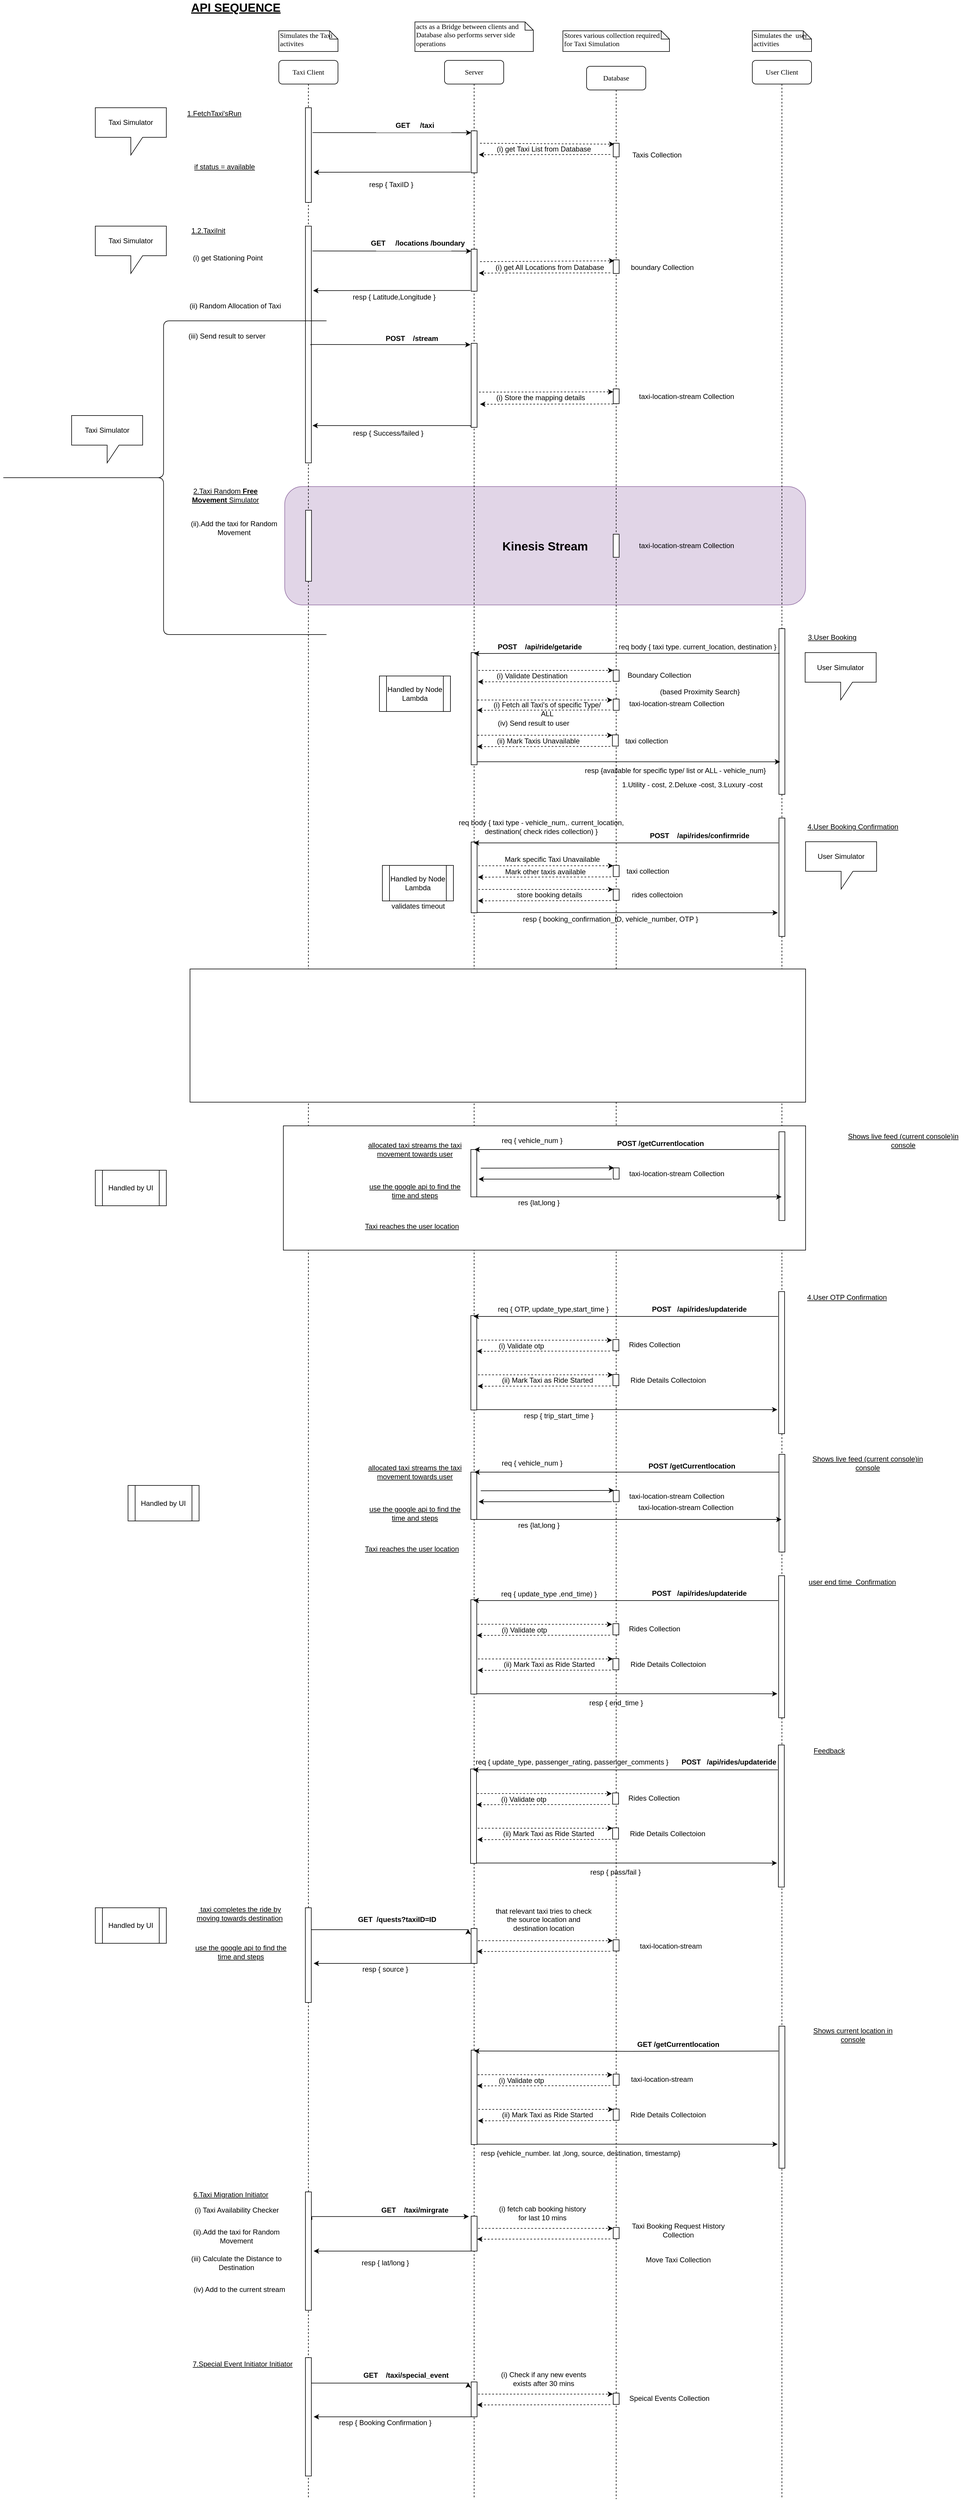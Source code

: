 <mxfile version="14.9.6" type="device"><diagram name="Page-1" id="13e1069c-82ec-6db2-03f1-153e76fe0fe0"><mxGraphModel dx="8240" dy="3005" grid="1" gridSize="10" guides="1" tooltips="1" connect="1" arrows="1" fold="1" page="1" pageScale="1" pageWidth="1920" pageHeight="1200" background="none" math="0" shadow="0"><root><mxCell id="0"/><mxCell id="1" parent="0"/><mxCell id="oQPteFrc5bZTHxVyc7Hi-85" value="&lt;font style=&quot;font-size: 20px&quot;&gt;&lt;b&gt;Kinesis Stream&lt;/b&gt;&lt;/font&gt;" style="rounded=1;whiteSpace=wrap;html=1;fillColor=#e1d5e7;strokeColor=#9673a6;" parent="1" vertex="1"><mxGeometry x="199.25" y="1920" width="880" height="200" as="geometry"/></mxCell><mxCell id="StnTi1TBYFfnd7cMDcRf-30" value="&lt;font style=&quot;font-size: 20px&quot;&gt;&lt;b&gt;Kinesis Stream&lt;/b&gt;&lt;/font&gt;" style="rounded=1;whiteSpace=wrap;html=1;fillColor=#e1d5e7;strokeColor=#9673a6;" parent="1" vertex="1"><mxGeometry x="200" y="840" width="880" height="200" as="geometry"/></mxCell><mxCell id="7baba1c4bc27f4b0-2" value="Server" style="shape=umlLifeline;perimeter=lifelinePerimeter;whiteSpace=wrap;html=1;container=1;collapsible=0;recursiveResize=0;outlineConnect=0;rounded=1;shadow=0;comic=0;labelBackgroundColor=none;strokeWidth=1;fontFamily=Verdana;fontSize=12;align=center;" parent="1" vertex="1"><mxGeometry x="470" y="120" width="100" height="4120" as="geometry"/></mxCell><mxCell id="7baba1c4bc27f4b0-10" value="" style="html=1;points=[];perimeter=orthogonalPerimeter;rounded=0;shadow=0;comic=0;labelBackgroundColor=none;strokeWidth=1;fontFamily=Verdana;fontSize=12;align=center;" parent="7baba1c4bc27f4b0-2" vertex="1"><mxGeometry x="45" y="119" width="10" height="71" as="geometry"/></mxCell><mxCell id="7baba1c4bc27f4b0-3" value="User Client" style="shape=umlLifeline;perimeter=lifelinePerimeter;whiteSpace=wrap;html=1;container=1;collapsible=0;recursiveResize=0;outlineConnect=0;rounded=1;shadow=0;comic=0;labelBackgroundColor=none;strokeWidth=1;fontFamily=Verdana;fontSize=12;align=center;" parent="1" vertex="1"><mxGeometry x="990" y="120" width="100" height="4120" as="geometry"/></mxCell><mxCell id="7baba1c4bc27f4b0-13" value="" style="html=1;points=[];perimeter=orthogonalPerimeter;rounded=0;shadow=0;comic=0;labelBackgroundColor=none;strokeWidth=1;fontFamily=Verdana;fontSize=12;align=center;" parent="7baba1c4bc27f4b0-3" vertex="1"><mxGeometry x="45" y="960" width="10" height="280" as="geometry"/></mxCell><mxCell id="7baba1c4bc27f4b0-8" value="Taxi Client" style="shape=umlLifeline;perimeter=lifelinePerimeter;whiteSpace=wrap;html=1;container=1;collapsible=0;recursiveResize=0;outlineConnect=0;rounded=1;shadow=0;comic=0;labelBackgroundColor=none;strokeWidth=1;fontFamily=Verdana;fontSize=12;align=center;" parent="1" vertex="1"><mxGeometry x="190" y="120" width="100" height="4120" as="geometry"/></mxCell><mxCell id="7baba1c4bc27f4b0-9" value="" style="html=1;points=[];perimeter=orthogonalPerimeter;rounded=0;shadow=0;comic=0;labelBackgroundColor=none;strokeWidth=1;fontFamily=Verdana;fontSize=12;align=center;" parent="7baba1c4bc27f4b0-8" vertex="1"><mxGeometry x="45" y="80" width="10" height="160" as="geometry"/></mxCell><mxCell id="tMMM_avJAQkE-YeCym6O-34" value="" style="html=1;points=[];perimeter=orthogonalPerimeter;rounded=0;shadow=0;comic=0;labelBackgroundColor=none;strokeWidth=1;fontFamily=Verdana;fontSize=12;align=center;" parent="7baba1c4bc27f4b0-8" vertex="1"><mxGeometry x="45" y="280" width="10" height="400" as="geometry"/></mxCell><mxCell id="7baba1c4bc27f4b0-40" value="Simulates the Taxi activites" style="shape=note;whiteSpace=wrap;html=1;size=14;verticalAlign=top;align=left;spacingTop=-6;rounded=0;shadow=0;comic=0;labelBackgroundColor=none;strokeWidth=1;fontFamily=Verdana;fontSize=12" parent="1" vertex="1"><mxGeometry x="190" y="70" width="100" height="35" as="geometry"/></mxCell><mxCell id="7baba1c4bc27f4b0-41" value="acts as a Bridge between clients and Database also performs server side operations" style="shape=note;whiteSpace=wrap;html=1;size=14;verticalAlign=top;align=left;spacingTop=-6;rounded=0;shadow=0;comic=0;labelBackgroundColor=none;strokeWidth=1;fontFamily=Verdana;fontSize=12" parent="1" vertex="1"><mxGeometry x="420" y="55" width="200" height="50" as="geometry"/></mxCell><mxCell id="7baba1c4bc27f4b0-42" value="Simulates the&amp;nbsp; user activities" style="shape=note;whiteSpace=wrap;html=1;size=14;verticalAlign=top;align=left;spacingTop=-6;rounded=0;shadow=0;comic=0;labelBackgroundColor=none;strokeWidth=1;fontFamily=Verdana;fontSize=12" parent="1" vertex="1"><mxGeometry x="990" y="70" width="100" height="35" as="geometry"/></mxCell><mxCell id="tMMM_avJAQkE-YeCym6O-5" value="Database" style="shape=umlLifeline;perimeter=lifelinePerimeter;whiteSpace=wrap;html=1;container=1;collapsible=0;recursiveResize=0;outlineConnect=0;rounded=1;shadow=0;comic=0;labelBackgroundColor=none;strokeWidth=1;fontFamily=Verdana;fontSize=12;align=center;" parent="1" vertex="1"><mxGeometry x="710" y="130" width="100" height="4110" as="geometry"/></mxCell><mxCell id="tMMM_avJAQkE-YeCym6O-6" value="" style="html=1;points=[];perimeter=orthogonalPerimeter;rounded=0;shadow=0;comic=0;labelBackgroundColor=none;strokeWidth=1;fontFamily=Verdana;fontSize=12;align=center;" parent="tMMM_avJAQkE-YeCym6O-5" vertex="1"><mxGeometry x="45" y="130" width="10" height="23" as="geometry"/></mxCell><mxCell id="tMMM_avJAQkE-YeCym6O-7" value="Stores various collection required for Taxi Simulation" style="shape=note;whiteSpace=wrap;html=1;size=14;verticalAlign=top;align=left;spacingTop=-6;rounded=0;shadow=0;comic=0;labelBackgroundColor=none;strokeWidth=1;fontFamily=Verdana;fontSize=12" parent="1" vertex="1"><mxGeometry x="670" y="70" width="180" height="35" as="geometry"/></mxCell><mxCell id="tMMM_avJAQkE-YeCym6O-11" value="3.User Booking" style="text;html=1;strokeColor=none;fillColor=none;align=center;verticalAlign=middle;whiteSpace=wrap;rounded=0;fontStyle=4" parent="1" vertex="1"><mxGeometry x="1080" y="1080" width="90" height="30" as="geometry"/></mxCell><mxCell id="tMMM_avJAQkE-YeCym6O-13" value="(ii).Add the taxi for Random Movement" style="text;html=1;strokeColor=none;fillColor=none;align=center;verticalAlign=middle;whiteSpace=wrap;rounded=0;" parent="1" vertex="1"><mxGeometry x="39.25" y="3781" width="158.5" height="30" as="geometry"/></mxCell><mxCell id="tMMM_avJAQkE-YeCym6O-14" value="6.Taxi Migration Initiator" style="text;html=1;strokeColor=none;fillColor=none;align=center;verticalAlign=middle;whiteSpace=wrap;rounded=0;fontStyle=4" parent="1" vertex="1"><mxGeometry x="29.37" y="3711" width="160" height="30" as="geometry"/></mxCell><mxCell id="tMMM_avJAQkE-YeCym6O-9" value="1.FetchTaxi'sRun" style="text;html=1;strokeColor=none;fillColor=none;align=center;verticalAlign=middle;whiteSpace=wrap;rounded=0;fontStyle=4" parent="1" vertex="1"><mxGeometry x="40.5" y="200" width="80" height="20" as="geometry"/></mxCell><mxCell id="tMMM_avJAQkE-YeCym6O-17" style="edgeStyle=orthogonalEdgeStyle;rounded=0;orthogonalLoop=1;jettySize=auto;html=1;entryX=0.02;entryY=0.043;entryDx=0;entryDy=0;entryPerimeter=0;" parent="1" edge="1"><mxGeometry relative="1" as="geometry"><mxPoint x="247" y="242" as="sourcePoint"/><mxPoint x="515.2" y="242.203" as="targetPoint"/><Array as="points"><mxPoint x="247" y="242"/></Array></mxGeometry></mxCell><mxCell id="tMMM_avJAQkE-YeCym6O-26" value="&lt;b&gt;GET&lt;/b&gt;&amp;nbsp; &amp;nbsp; &amp;nbsp;&lt;b&gt;/taxi&lt;/b&gt;" style="text;html=1;strokeColor=none;fillColor=none;align=center;verticalAlign=middle;whiteSpace=wrap;rounded=0;dashed=1;" parent="1" vertex="1"><mxGeometry x="360" y="220" width="120" height="20" as="geometry"/></mxCell><mxCell id="tMMM_avJAQkE-YeCym6O-27" value="" style="endArrow=classic;html=1;entryX=0.18;entryY=0.07;entryDx=0;entryDy=0;entryPerimeter=0;dashed=1;" parent="1" target="tMMM_avJAQkE-YeCym6O-6" edge="1"><mxGeometry width="50" height="50" relative="1" as="geometry"><mxPoint x="530" y="260" as="sourcePoint"/><mxPoint x="550" y="224" as="targetPoint"/></mxGeometry></mxCell><mxCell id="tMMM_avJAQkE-YeCym6O-28" value="" style="endArrow=classic;html=1;dashed=1;entryX=1.3;entryY=0.671;entryDx=0;entryDy=0;entryPerimeter=0;" parent="1" edge="1"><mxGeometry width="50" height="50" relative="1" as="geometry"><mxPoint x="750" y="279" as="sourcePoint"/><mxPoint x="528" y="279.351" as="targetPoint"/></mxGeometry></mxCell><mxCell id="tMMM_avJAQkE-YeCym6O-29" style="edgeStyle=orthogonalEdgeStyle;rounded=0;orthogonalLoop=1;jettySize=auto;html=1;exitX=-0.14;exitY=0.982;exitDx=0;exitDy=0;exitPerimeter=0;" parent="1" source="7baba1c4bc27f4b0-10" edge="1"><mxGeometry relative="1" as="geometry"><mxPoint x="508" y="358" as="sourcePoint"/><mxPoint x="249" y="309" as="targetPoint"/><Array as="points"><mxPoint x="249" y="309"/></Array></mxGeometry></mxCell><mxCell id="tMMM_avJAQkE-YeCym6O-30" value="resp { TaxiID }" style="text;html=1;strokeColor=none;fillColor=none;align=center;verticalAlign=middle;whiteSpace=wrap;rounded=0;dashed=1;" parent="1" vertex="1"><mxGeometry x="310" y="320" width="140" height="20" as="geometry"/></mxCell><mxCell id="tMMM_avJAQkE-YeCym6O-31" value="(i) get Taxi List from Database" style="text;html=1;strokeColor=none;fillColor=none;align=center;verticalAlign=middle;whiteSpace=wrap;rounded=0;dashed=1;" parent="1" vertex="1"><mxGeometry x="552.5" y="260" width="170" height="20" as="geometry"/></mxCell><mxCell id="tMMM_avJAQkE-YeCym6O-32" value="Taxis Collection" style="text;html=1;strokeColor=none;fillColor=none;align=center;verticalAlign=middle;whiteSpace=wrap;rounded=0;dashed=1;" parent="1" vertex="1"><mxGeometry x="778" y="270" width="102" height="20" as="geometry"/></mxCell><mxCell id="tMMM_avJAQkE-YeCym6O-33" value="" style="html=1;points=[];perimeter=orthogonalPerimeter;rounded=0;shadow=0;comic=0;labelBackgroundColor=none;strokeWidth=1;fontFamily=Verdana;fontSize=12;align=center;fontStyle=0" parent="1" vertex="1"><mxGeometry x="515" y="439" width="10" height="71" as="geometry"/></mxCell><mxCell id="tMMM_avJAQkE-YeCym6O-35" value="" style="html=1;points=[];perimeter=orthogonalPerimeter;rounded=0;shadow=0;comic=0;labelBackgroundColor=none;strokeWidth=1;fontFamily=Verdana;fontSize=12;align=center;fontStyle=0" parent="1" vertex="1"><mxGeometry x="755" y="457" width="10" height="23" as="geometry"/></mxCell><mxCell id="tMMM_avJAQkE-YeCym6O-36" value="1.2.TaxiInit" style="text;html=1;strokeColor=none;fillColor=none;align=center;verticalAlign=middle;whiteSpace=wrap;rounded=0;fontStyle=4" parent="1" vertex="1"><mxGeometry x="40.5" y="400" width="60" height="15" as="geometry"/></mxCell><mxCell id="tMMM_avJAQkE-YeCym6O-37" style="edgeStyle=orthogonalEdgeStyle;rounded=0;orthogonalLoop=1;jettySize=auto;html=1;entryX=0.02;entryY=0.043;entryDx=0;entryDy=0;entryPerimeter=0;fontStyle=0" parent="1" edge="1"><mxGeometry relative="1" as="geometry"><mxPoint x="247" y="442" as="sourcePoint"/><mxPoint x="515.2" y="442.203" as="targetPoint"/><Array as="points"><mxPoint x="247" y="442"/></Array></mxGeometry></mxCell><mxCell id="tMMM_avJAQkE-YeCym6O-38" value="&lt;b&gt;GET&lt;/b&gt;&amp;nbsp; &amp;nbsp; &amp;nbsp;&lt;b&gt;/locations /boundary&lt;/b&gt;" style="text;html=1;strokeColor=none;fillColor=none;align=center;verticalAlign=middle;whiteSpace=wrap;rounded=0;dashed=1;fontStyle=0" parent="1" vertex="1"><mxGeometry x="330" y="419" width="190" height="20" as="geometry"/></mxCell><mxCell id="tMMM_avJAQkE-YeCym6O-39" value="" style="endArrow=classic;html=1;entryX=0.18;entryY=0.07;entryDx=0;entryDy=0;entryPerimeter=0;dashed=1;fontStyle=0" parent="1" target="tMMM_avJAQkE-YeCym6O-35" edge="1"><mxGeometry width="50" height="50" relative="1" as="geometry"><mxPoint x="530" y="460" as="sourcePoint"/><mxPoint x="550" y="424" as="targetPoint"/></mxGeometry></mxCell><mxCell id="tMMM_avJAQkE-YeCym6O-40" value="" style="endArrow=classic;html=1;dashed=1;entryX=1.3;entryY=0.671;entryDx=0;entryDy=0;entryPerimeter=0;fontStyle=0" parent="1" edge="1"><mxGeometry width="50" height="50" relative="1" as="geometry"><mxPoint x="750" y="479" as="sourcePoint"/><mxPoint x="528.0" y="479.351" as="targetPoint"/></mxGeometry></mxCell><mxCell id="tMMM_avJAQkE-YeCym6O-41" style="edgeStyle=orthogonalEdgeStyle;rounded=0;orthogonalLoop=1;jettySize=auto;html=1;exitX=-0.14;exitY=0.982;exitDx=0;exitDy=0;exitPerimeter=0;fontStyle=0" parent="1" source="tMMM_avJAQkE-YeCym6O-33" edge="1"><mxGeometry relative="1" as="geometry"><mxPoint x="508" y="558" as="sourcePoint"/><mxPoint x="248" y="509" as="targetPoint"/><Array as="points"/></mxGeometry></mxCell><mxCell id="tMMM_avJAQkE-YeCym6O-42" value="resp { Latitude,Longitude }" style="text;html=1;strokeColor=none;fillColor=none;align=center;verticalAlign=middle;whiteSpace=wrap;rounded=0;dashed=1;fontStyle=0" parent="1" vertex="1"><mxGeometry x="310" y="510" width="150" height="20" as="geometry"/></mxCell><mxCell id="tMMM_avJAQkE-YeCym6O-43" value="(i) get All Locations from Database" style="text;html=1;strokeColor=none;fillColor=none;align=center;verticalAlign=middle;whiteSpace=wrap;rounded=0;dashed=1;fontStyle=0" parent="1" vertex="1"><mxGeometry x="552.5" y="460" width="190" height="20" as="geometry"/></mxCell><mxCell id="tMMM_avJAQkE-YeCym6O-44" value="boundary Collection" style="text;html=1;strokeColor=none;fillColor=none;align=center;verticalAlign=middle;whiteSpace=wrap;rounded=0;dashed=1;" parent="1" vertex="1"><mxGeometry x="782.5" y="460" width="110" height="20" as="geometry"/></mxCell><mxCell id="tMMM_avJAQkE-YeCym6O-45" value="(i) get Stationing Point" style="text;html=1;strokeColor=none;fillColor=none;align=center;verticalAlign=middle;whiteSpace=wrap;rounded=0;" parent="1" vertex="1"><mxGeometry x="39.25" y="439" width="130" height="30" as="geometry"/></mxCell><mxCell id="tMMM_avJAQkE-YeCym6O-46" value="(ii) Random Allocation of Taxi" style="text;html=1;strokeColor=none;fillColor=none;align=center;verticalAlign=middle;whiteSpace=wrap;rounded=0;" parent="1" vertex="1"><mxGeometry x="34.25" y="520" width="165" height="30" as="geometry"/></mxCell><mxCell id="tMMM_avJAQkE-YeCym6O-47" value="(iii) Send result to server" style="text;html=1;strokeColor=none;fillColor=none;align=center;verticalAlign=middle;whiteSpace=wrap;rounded=0;" parent="1" vertex="1"><mxGeometry x="35" y="573" width="135.25" height="25" as="geometry"/></mxCell><mxCell id="tMMM_avJAQkE-YeCym6O-55" value="" style="html=1;points=[];perimeter=orthogonalPerimeter;rounded=0;shadow=0;comic=0;labelBackgroundColor=none;strokeWidth=1;fontFamily=Verdana;fontSize=12;align=center;fontStyle=0" parent="1" vertex="1"><mxGeometry x="515" y="598" width="10" height="142" as="geometry"/></mxCell><mxCell id="tMMM_avJAQkE-YeCym6O-57" style="edgeStyle=orthogonalEdgeStyle;rounded=0;orthogonalLoop=1;jettySize=auto;html=1;entryX=-0.11;entryY=0.016;entryDx=0;entryDy=0;entryPerimeter=0;fontStyle=0;" parent="1" target="tMMM_avJAQkE-YeCym6O-55" edge="1"><mxGeometry relative="1" as="geometry"><mxPoint x="244" y="601" as="sourcePoint"/><mxPoint x="525.2" y="582.203" as="targetPoint"/><Array as="points"><mxPoint x="257" y="600"/><mxPoint x="514" y="600"/></Array></mxGeometry></mxCell><mxCell id="tMMM_avJAQkE-YeCym6O-58" value="&lt;b&gt;POST&lt;/b&gt;&amp;nbsp; &amp;nbsp;&amp;nbsp;&lt;b&gt;/stream&lt;/b&gt;" style="text;html=1;strokeColor=none;fillColor=none;align=center;verticalAlign=middle;whiteSpace=wrap;rounded=0;dashed=1;fontStyle=0" parent="1" vertex="1"><mxGeometry x="350" y="580" width="130" height="20" as="geometry"/></mxCell><mxCell id="tMMM_avJAQkE-YeCym6O-62" value="resp { Success/failed }" style="text;html=1;strokeColor=none;fillColor=none;align=center;verticalAlign=middle;whiteSpace=wrap;rounded=0;dashed=1;fontStyle=0" parent="1" vertex="1"><mxGeometry x="310" y="740" width="130" height="20" as="geometry"/></mxCell><mxCell id="tMMM_avJAQkE-YeCym6O-65" style="edgeStyle=orthogonalEdgeStyle;rounded=0;orthogonalLoop=1;jettySize=auto;html=1;fontStyle=0;exitX=-0.131;exitY=0.99;exitDx=0;exitDy=0;exitPerimeter=0;" parent="1" source="tMMM_avJAQkE-YeCym6O-55" edge="1"><mxGeometry relative="1" as="geometry"><mxPoint x="254.19" y="609.5" as="sourcePoint"/><mxPoint x="247" y="737" as="targetPoint"/><Array as="points"><mxPoint x="514" y="737"/></Array></mxGeometry></mxCell><mxCell id="tMMM_avJAQkE-YeCym6O-67" value="(i) Store the mapping details" style="text;html=1;strokeColor=none;fillColor=none;align=center;verticalAlign=middle;whiteSpace=wrap;rounded=0;dashed=1;fontStyle=0" parent="1" vertex="1"><mxGeometry x="555" y="680.5" width="155" height="18.5" as="geometry"/></mxCell><mxCell id="tMMM_avJAQkE-YeCym6O-68" value="" style="endArrow=classic;html=1;entryX=0.18;entryY=0.07;entryDx=0;entryDy=0;entryPerimeter=0;dashed=1;fontStyle=0" parent="1" edge="1"><mxGeometry width="50" height="50" relative="1" as="geometry"><mxPoint x="528.2" y="680.4" as="sourcePoint"/><mxPoint x="755.0" y="680.0" as="targetPoint"/></mxGeometry></mxCell><mxCell id="tMMM_avJAQkE-YeCym6O-69" value="" style="endArrow=classic;html=1;dashed=1;fontStyle=0" parent="1" edge="1"><mxGeometry width="50" height="50" relative="1" as="geometry"><mxPoint x="755" y="700.52" as="sourcePoint"/><mxPoint x="530" y="700.87" as="targetPoint"/></mxGeometry></mxCell><mxCell id="tMMM_avJAQkE-YeCym6O-70" value="" style="html=1;points=[];perimeter=orthogonalPerimeter;rounded=0;shadow=0;comic=0;labelBackgroundColor=none;strokeWidth=1;fontFamily=Verdana;fontSize=12;align=center;" parent="1" vertex="1"><mxGeometry x="515" y="1120.5" width="10" height="189.5" as="geometry"/></mxCell><mxCell id="tMMM_avJAQkE-YeCym6O-74" style="edgeStyle=orthogonalEdgeStyle;rounded=0;orthogonalLoop=1;jettySize=auto;html=1;exitX=0.1;exitY=0.149;exitDx=0;exitDy=0;exitPerimeter=0;" parent="1" source="7baba1c4bc27f4b0-13" edge="1"><mxGeometry relative="1" as="geometry"><mxPoint x="197" y="1183" as="sourcePoint"/><mxPoint x="519.667" y="1122" as="targetPoint"/><Array as="points"/></mxGeometry></mxCell><mxCell id="tMMM_avJAQkE-YeCym6O-78" style="edgeStyle=orthogonalEdgeStyle;rounded=0;orthogonalLoop=1;jettySize=auto;html=1;exitX=0.98;exitY=0.991;exitDx=0;exitDy=0;exitPerimeter=0;" parent="1" edge="1"><mxGeometry relative="1" as="geometry"><mxPoint x="524.8" y="1304.845" as="sourcePoint"/><mxPoint x="1037" y="1305" as="targetPoint"/><Array as="points"><mxPoint x="1037" y="1305"/></Array></mxGeometry></mxCell><mxCell id="tMMM_avJAQkE-YeCym6O-82" value="&lt;b&gt;POST&lt;/b&gt;&amp;nbsp; &amp;nbsp; &lt;b&gt;/api/ride/getaride&lt;/b&gt;" style="text;html=1;strokeColor=none;align=center;verticalAlign=middle;whiteSpace=wrap;rounded=0;dashed=1;fontStyle=0;" parent="1" vertex="1"><mxGeometry x="545" y="1100.5" width="172.38" height="20" as="geometry"/></mxCell><mxCell id="tMMM_avJAQkE-YeCym6O-86" value="(i) Validate Destination" style="text;html=1;strokeColor=none;fillColor=none;align=center;verticalAlign=middle;whiteSpace=wrap;rounded=0;" parent="1" vertex="1"><mxGeometry x="552.5" y="1150" width="130" height="20" as="geometry"/></mxCell><mxCell id="tMMM_avJAQkE-YeCym6O-87" value="" style="endArrow=classic;html=1;dashed=1;fontStyle=0;exitX=1.06;exitY=0.289;exitDx=0;exitDy=0;exitPerimeter=0;entryX=-0.14;entryY=0.062;entryDx=0;entryDy=0;entryPerimeter=0;" parent="1" edge="1"><mxGeometry width="50" height="50" relative="1" as="geometry"><mxPoint x="527.0" y="1150.595" as="sourcePoint"/><mxPoint x="755.0" y="1150.58" as="targetPoint"/></mxGeometry></mxCell><mxCell id="tMMM_avJAQkE-YeCym6O-88" value="" style="endArrow=classic;html=1;dashed=1;fontStyle=0" parent="1" edge="1"><mxGeometry width="50" height="50" relative="1" as="geometry"><mxPoint x="751.4" y="1169.5" as="sourcePoint"/><mxPoint x="526.4" y="1169.85" as="targetPoint"/></mxGeometry></mxCell><mxCell id="tMMM_avJAQkE-YeCym6O-89" value="(i) Fetch all Taxi's of specific Type/ ALL" style="text;html=1;strokeColor=none;fillColor=none;align=center;verticalAlign=middle;whiteSpace=wrap;rounded=0;" parent="1" vertex="1"><mxGeometry x="550.75" y="1206" width="185" height="20" as="geometry"/></mxCell><mxCell id="tMMM_avJAQkE-YeCym6O-90" value="" style="endArrow=classic;html=1;dashed=1;fontStyle=0;exitX=1.06;exitY=0.289;exitDx=0;exitDy=0;exitPerimeter=0;entryX=-0.14;entryY=0.062;entryDx=0;entryDy=0;entryPerimeter=0;" parent="1" edge="1"><mxGeometry width="50" height="50" relative="1" as="geometry"><mxPoint x="525.6" y="1200.595" as="sourcePoint"/><mxPoint x="753.6" y="1200.58" as="targetPoint"/></mxGeometry></mxCell><mxCell id="tMMM_avJAQkE-YeCym6O-91" value="" style="endArrow=classic;html=1;dashed=1;fontStyle=0" parent="1" edge="1"><mxGeometry width="50" height="50" relative="1" as="geometry"><mxPoint x="750" y="1217.5" as="sourcePoint"/><mxPoint x="525" y="1217.85" as="targetPoint"/></mxGeometry></mxCell><mxCell id="tMMM_avJAQkE-YeCym6O-92" value="" style="html=1;points=[];perimeter=orthogonalPerimeter;rounded=0;shadow=0;comic=0;labelBackgroundColor=none;strokeWidth=1;fontFamily=Verdana;fontSize=12;align=center;" parent="1" vertex="1"><mxGeometry x="755" y="1150" width="10" height="19" as="geometry"/></mxCell><mxCell id="tMMM_avJAQkE-YeCym6O-93" value="" style="html=1;points=[];perimeter=orthogonalPerimeter;rounded=0;shadow=0;comic=0;labelBackgroundColor=none;strokeWidth=1;fontFamily=Verdana;fontSize=12;align=center;" parent="1" vertex="1"><mxGeometry x="755" y="1199" width="10" height="19" as="geometry"/></mxCell><mxCell id="tMMM_avJAQkE-YeCym6O-95" value="" style="html=1;points=[];perimeter=orthogonalPerimeter;rounded=0;shadow=0;comic=0;labelBackgroundColor=none;strokeWidth=1;fontFamily=Verdana;fontSize=12;align=center;fontStyle=0" parent="1" vertex="1"><mxGeometry x="755" y="675" width="10" height="25" as="geometry"/></mxCell><mxCell id="tMMM_avJAQkE-YeCym6O-96" value="taxi-location-stream Collection" style="text;html=1;strokeColor=none;fillColor=none;align=center;verticalAlign=middle;whiteSpace=wrap;rounded=0;dashed=1;" parent="1" vertex="1"><mxGeometry x="768" y="677.5" width="222" height="20" as="geometry"/></mxCell><mxCell id="tMMM_avJAQkE-YeCym6O-97" value="taxi-location-stream Collection" style="text;html=1;strokeColor=none;fillColor=none;align=center;verticalAlign=middle;whiteSpace=wrap;rounded=0;dashed=1;" parent="1" vertex="1"><mxGeometry x="775" y="1197" width="175" height="20" as="geometry"/></mxCell><mxCell id="tMMM_avJAQkE-YeCym6O-98" value="(iv) Send result to user" style="text;html=1;strokeColor=none;fillColor=none;align=center;verticalAlign=middle;whiteSpace=wrap;rounded=0;" parent="1" vertex="1"><mxGeometry x="552.5" y="1230" width="135" height="20" as="geometry"/></mxCell><mxCell id="tMMM_avJAQkE-YeCym6O-100" value="resp {available for specific type/ list or ALL - vehicle_num}" style="text;html=1;strokeColor=none;fillColor=none;align=center;verticalAlign=middle;whiteSpace=wrap;rounded=0;dashed=1;fontStyle=0" parent="1" vertex="1"><mxGeometry x="700" y="1310" width="320" height="20" as="geometry"/></mxCell><mxCell id="tMMM_avJAQkE-YeCym6O-101" value="" style="html=1;points=[];perimeter=orthogonalPerimeter;rounded=0;shadow=0;comic=0;labelBackgroundColor=none;strokeWidth=1;fontFamily=Verdana;fontSize=12;align=center;" parent="1" vertex="1"><mxGeometry x="1035" y="1400" width="10" height="200" as="geometry"/></mxCell><mxCell id="tMMM_avJAQkE-YeCym6O-102" value="&lt;u&gt;4.User Booking Confirmation&lt;/u&gt;" style="text;html=1;strokeColor=none;fillColor=none;align=center;verticalAlign=middle;whiteSpace=wrap;rounded=0;" parent="1" vertex="1"><mxGeometry x="1080" y="1400" width="160" height="30" as="geometry"/></mxCell><mxCell id="tMMM_avJAQkE-YeCym6O-103" value="" style="html=1;points=[];perimeter=orthogonalPerimeter;rounded=0;shadow=0;comic=0;labelBackgroundColor=none;strokeWidth=1;fontFamily=Verdana;fontSize=12;align=center;" parent="1" vertex="1"><mxGeometry x="515" y="1440.5" width="10" height="119.5" as="geometry"/></mxCell><mxCell id="tMMM_avJAQkE-YeCym6O-105" style="edgeStyle=orthogonalEdgeStyle;rounded=0;orthogonalLoop=1;jettySize=auto;html=1;" parent="1" edge="1"><mxGeometry relative="1" as="geometry"><mxPoint x="1034" y="1442" as="sourcePoint"/><mxPoint x="519.5" y="1442" as="targetPoint"/><Array as="points"><mxPoint x="1034" y="1442"/></Array></mxGeometry></mxCell><mxCell id="tMMM_avJAQkE-YeCym6O-112" value="&amp;nbsp;Mark specific Taxi Unavailable" style="text;html=1;strokeColor=none;fillColor=none;align=center;verticalAlign=middle;whiteSpace=wrap;rounded=0;" parent="1" vertex="1"><mxGeometry x="558.25" y="1459.5" width="185" height="20" as="geometry"/></mxCell><mxCell id="tMMM_avJAQkE-YeCym6O-113" value="" style="endArrow=classic;html=1;dashed=1;fontStyle=0;exitX=1.06;exitY=0.289;exitDx=0;exitDy=0;exitPerimeter=0;entryX=-0.14;entryY=0.062;entryDx=0;entryDy=0;entryPerimeter=0;" parent="1" edge="1"><mxGeometry width="50" height="50" relative="1" as="geometry"><mxPoint x="527" y="1480.595" as="sourcePoint"/><mxPoint x="755" y="1480.58" as="targetPoint"/></mxGeometry></mxCell><mxCell id="tMMM_avJAQkE-YeCym6O-114" value="" style="endArrow=classic;html=1;dashed=1;fontStyle=0" parent="1" edge="1"><mxGeometry width="50" height="50" relative="1" as="geometry"><mxPoint x="751.4" y="1499.5" as="sourcePoint"/><mxPoint x="526.4" y="1499.85" as="targetPoint"/></mxGeometry></mxCell><mxCell id="tMMM_avJAQkE-YeCym6O-118" value="" style="html=1;points=[];perimeter=orthogonalPerimeter;rounded=0;shadow=0;comic=0;labelBackgroundColor=none;strokeWidth=1;fontFamily=Verdana;fontSize=12;align=center;" parent="1" vertex="1"><mxGeometry x="755" y="1480" width="10" height="19" as="geometry"/></mxCell><mxCell id="tMMM_avJAQkE-YeCym6O-124" style="edgeStyle=orthogonalEdgeStyle;rounded=0;orthogonalLoop=1;jettySize=auto;html=1;exitX=1.06;exitY=0.996;exitDx=0;exitDy=0;exitPerimeter=0;" parent="1" source="tMMM_avJAQkE-YeCym6O-103" edge="1"><mxGeometry relative="1" as="geometry"><mxPoint x="1035" y="1620" as="sourcePoint"/><mxPoint x="1033" y="1560" as="targetPoint"/><Array as="points"><mxPoint x="1033" y="1560"/></Array></mxGeometry></mxCell><mxCell id="tMMM_avJAQkE-YeCym6O-130" value="resp { booking_confirmation_ID, vehicle_number, OTP }" style="text;html=1;strokeColor=none;fillColor=none;align=center;verticalAlign=middle;whiteSpace=wrap;rounded=0;dashed=1;fontStyle=0" parent="1" vertex="1"><mxGeometry x="595.75" y="1560" width="309.25" height="22.5" as="geometry"/></mxCell><mxCell id="tMMM_avJAQkE-YeCym6O-133" style="edgeStyle=orthogonalEdgeStyle;rounded=0;orthogonalLoop=1;jettySize=auto;html=1;entryX=-0.38;entryY=0.01;entryDx=0;entryDy=0;entryPerimeter=0;exitX=1.1;exitY=0.236;exitDx=0;exitDy=0;exitPerimeter=0;" parent="1" source="tMMM_avJAQkE-YeCym6O-138" target="tMMM_avJAQkE-YeCym6O-137" edge="1"><mxGeometry relative="1" as="geometry"><mxPoint x="360" y="3661" as="sourcePoint"/><mxPoint x="506.8" y="3719.72" as="targetPoint"/><Array as="points"><mxPoint x="246" y="3764"/><mxPoint x="245" y="3764"/><mxPoint x="245" y="3763"/></Array></mxGeometry></mxCell><mxCell id="tMMM_avJAQkE-YeCym6O-134" value="" style="endArrow=classic;html=1;dashed=1;fontStyle=0;exitX=1.06;exitY=0.289;exitDx=0;exitDy=0;exitPerimeter=0;entryX=-0.14;entryY=0.062;entryDx=0;entryDy=0;entryPerimeter=0;" parent="1" edge="1"><mxGeometry width="50" height="50" relative="1" as="geometry"><mxPoint x="526.6" y="3782.595" as="sourcePoint"/><mxPoint x="754.6" y="3782.58" as="targetPoint"/></mxGeometry></mxCell><mxCell id="tMMM_avJAQkE-YeCym6O-135" value="" style="endArrow=classic;html=1;dashed=1;fontStyle=0" parent="1" edge="1"><mxGeometry width="50" height="50" relative="1" as="geometry"><mxPoint x="750" y="3800.5" as="sourcePoint"/><mxPoint x="525" y="3800.85" as="targetPoint"/></mxGeometry></mxCell><mxCell id="tMMM_avJAQkE-YeCym6O-136" value="" style="html=1;points=[];perimeter=orthogonalPerimeter;rounded=0;shadow=0;comic=0;labelBackgroundColor=none;strokeWidth=1;fontFamily=Verdana;fontSize=12;align=center;" parent="1" vertex="1"><mxGeometry x="755" y="3781" width="10" height="19" as="geometry"/></mxCell><mxCell id="tMMM_avJAQkE-YeCym6O-137" value="" style="html=1;points=[];perimeter=orthogonalPerimeter;rounded=0;shadow=0;comic=0;labelBackgroundColor=none;strokeWidth=1;fontFamily=Verdana;fontSize=12;align=center;" parent="1" vertex="1"><mxGeometry x="515" y="3762" width="10" height="59" as="geometry"/></mxCell><mxCell id="tMMM_avJAQkE-YeCym6O-138" value="" style="html=1;points=[];perimeter=orthogonalPerimeter;rounded=0;shadow=0;comic=0;labelBackgroundColor=none;strokeWidth=1;fontFamily=Verdana;fontSize=12;align=center;" parent="1" vertex="1"><mxGeometry x="235" y="3721" width="10" height="200" as="geometry"/></mxCell><mxCell id="tMMM_avJAQkE-YeCym6O-139" value="&lt;b&gt;GET&lt;/b&gt;&amp;nbsp; &amp;nbsp; &lt;b&gt;/taxi/mirgrate&lt;/b&gt;" style="text;html=1;strokeColor=none;fillColor=none;align=center;verticalAlign=middle;whiteSpace=wrap;rounded=0;dashed=1;fontStyle=0" parent="1" vertex="1"><mxGeometry x="360" y="3742" width="120" height="20" as="geometry"/></mxCell><mxCell id="tMMM_avJAQkE-YeCym6O-140" style="edgeStyle=orthogonalEdgeStyle;rounded=0;orthogonalLoop=1;jettySize=auto;html=1;exitX=0.98;exitY=0.257;exitDx=0;exitDy=0;exitPerimeter=0;" parent="1" edge="1"><mxGeometry relative="1" as="geometry"><mxPoint x="515" y="3821" as="sourcePoint"/><mxPoint x="249" y="3821" as="targetPoint"/><Array as="points"><mxPoint x="248.8" y="3821.81"/></Array></mxGeometry></mxCell><mxCell id="tMMM_avJAQkE-YeCym6O-141" value="resp { lat/long }" style="text;html=1;strokeColor=none;fillColor=none;align=center;verticalAlign=middle;whiteSpace=wrap;rounded=0;dashed=1;fontStyle=0" parent="1" vertex="1"><mxGeometry x="290" y="3831" width="160" height="20" as="geometry"/></mxCell><mxCell id="tMMM_avJAQkE-YeCym6O-142" value="(iii) Calculate the Distance to Destination" style="text;html=1;strokeColor=none;fillColor=none;align=center;verticalAlign=middle;whiteSpace=wrap;rounded=0;" parent="1" vertex="1"><mxGeometry x="41.31" y="3826.25" width="155" height="30" as="geometry"/></mxCell><mxCell id="tMMM_avJAQkE-YeCym6O-143" value="(iv) Add to the current stream" style="text;html=1;strokeColor=none;fillColor=none;align=center;verticalAlign=middle;whiteSpace=wrap;rounded=0;" parent="1" vertex="1"><mxGeometry x="40.5" y="3871" width="165" height="30" as="geometry"/></mxCell><mxCell id="tMMM_avJAQkE-YeCym6O-144" value="Taxi Booking Request History Collection" style="text;html=1;strokeColor=none;fillColor=none;align=center;verticalAlign=middle;whiteSpace=wrap;rounded=0;dashed=1;" parent="1" vertex="1"><mxGeometry x="780" y="3771" width="170" height="29.5" as="geometry"/></mxCell><mxCell id="tMMM_avJAQkE-YeCym6O-145" value="7.Special Event Initiator Initiator" style="text;html=1;strokeColor=none;fillColor=none;align=center;verticalAlign=middle;whiteSpace=wrap;rounded=0;fontStyle=4" parent="1" vertex="1"><mxGeometry x="39.37" y="4002" width="180" height="20" as="geometry"/></mxCell><mxCell id="tMMM_avJAQkE-YeCym6O-146" style="edgeStyle=orthogonalEdgeStyle;rounded=0;orthogonalLoop=1;jettySize=auto;html=1;" parent="1" edge="1"><mxGeometry relative="1" as="geometry"><mxPoint x="245" y="4043" as="sourcePoint"/><mxPoint x="510" y="4043" as="targetPoint"/><Array as="points"><mxPoint x="510" y="4044"/><mxPoint x="510" y="4043"/></Array></mxGeometry></mxCell><mxCell id="tMMM_avJAQkE-YeCym6O-147" value="" style="endArrow=classic;html=1;dashed=1;fontStyle=0;exitX=1.06;exitY=0.289;exitDx=0;exitDy=0;exitPerimeter=0;entryX=-0.14;entryY=0.062;entryDx=0;entryDy=0;entryPerimeter=0;" parent="1" edge="1"><mxGeometry width="50" height="50" relative="1" as="geometry"><mxPoint x="526.6" y="4062.595" as="sourcePoint"/><mxPoint x="754.6" y="4062.58" as="targetPoint"/></mxGeometry></mxCell><mxCell id="tMMM_avJAQkE-YeCym6O-148" value="" style="endArrow=classic;html=1;dashed=1;fontStyle=0" parent="1" edge="1"><mxGeometry width="50" height="50" relative="1" as="geometry"><mxPoint x="750" y="4080.5" as="sourcePoint"/><mxPoint x="525" y="4080.85" as="targetPoint"/></mxGeometry></mxCell><mxCell id="tMMM_avJAQkE-YeCym6O-149" value="" style="html=1;points=[];perimeter=orthogonalPerimeter;rounded=0;shadow=0;comic=0;labelBackgroundColor=none;strokeWidth=1;fontFamily=Verdana;fontSize=12;align=center;" parent="1" vertex="1"><mxGeometry x="755" y="4061" width="10" height="19" as="geometry"/></mxCell><mxCell id="tMMM_avJAQkE-YeCym6O-150" value="" style="html=1;points=[];perimeter=orthogonalPerimeter;rounded=0;shadow=0;comic=0;labelBackgroundColor=none;strokeWidth=1;fontFamily=Verdana;fontSize=12;align=center;" parent="1" vertex="1"><mxGeometry x="515" y="4042" width="10" height="59" as="geometry"/></mxCell><mxCell id="tMMM_avJAQkE-YeCym6O-151" value="" style="html=1;points=[];perimeter=orthogonalPerimeter;rounded=0;shadow=0;comic=0;labelBackgroundColor=none;strokeWidth=1;fontFamily=Verdana;fontSize=12;align=center;" parent="1" vertex="1"><mxGeometry x="235" y="4001" width="10" height="200" as="geometry"/></mxCell><mxCell id="tMMM_avJAQkE-YeCym6O-152" value="&lt;b&gt;GET&lt;/b&gt;&amp;nbsp; &amp;nbsp; &lt;b&gt;/taxi/special_event&lt;/b&gt;" style="text;html=1;strokeColor=none;fillColor=none;align=center;verticalAlign=middle;whiteSpace=wrap;rounded=0;dashed=1;fontStyle=0" parent="1" vertex="1"><mxGeometry x="330" y="4021" width="150" height="20" as="geometry"/></mxCell><mxCell id="tMMM_avJAQkE-YeCym6O-153" style="edgeStyle=orthogonalEdgeStyle;rounded=0;orthogonalLoop=1;jettySize=auto;html=1;exitX=0.98;exitY=0.257;exitDx=0;exitDy=0;exitPerimeter=0;" parent="1" edge="1"><mxGeometry relative="1" as="geometry"><mxPoint x="515" y="4101" as="sourcePoint"/><mxPoint x="249" y="4101" as="targetPoint"/><Array as="points"><mxPoint x="248.8" y="4101.81"/></Array></mxGeometry></mxCell><mxCell id="tMMM_avJAQkE-YeCym6O-154" value="resp { Booking Confirmation }" style="text;html=1;strokeColor=none;fillColor=none;align=center;verticalAlign=middle;whiteSpace=wrap;rounded=0;dashed=1;fontStyle=0" parent="1" vertex="1"><mxGeometry x="290" y="4101" width="160" height="20" as="geometry"/></mxCell><mxCell id="tMMM_avJAQkE-YeCym6O-157" value="Speical Events Collection" style="text;html=1;strokeColor=none;fillColor=none;align=center;verticalAlign=middle;whiteSpace=wrap;rounded=0;dashed=1;" parent="1" vertex="1"><mxGeometry x="780" y="4060" width="140" height="20" as="geometry"/></mxCell><mxCell id="tMMM_avJAQkE-YeCym6O-158" value="(i) Check if any new events exists after 30 mins" style="text;html=1;strokeColor=none;fillColor=none;align=center;verticalAlign=middle;whiteSpace=wrap;rounded=0;" parent="1" vertex="1"><mxGeometry x="555" y="4022" width="165" height="30" as="geometry"/></mxCell><mxCell id="tMMM_avJAQkE-YeCym6O-159" value="(i) fetch cab booking history for last 10 mins" style="text;html=1;strokeColor=none;fillColor=none;align=center;verticalAlign=middle;whiteSpace=wrap;rounded=0;" parent="1" vertex="1"><mxGeometry x="552.5" y="3742" width="165" height="30" as="geometry"/></mxCell><mxCell id="tMMM_avJAQkE-YeCym6O-175" value="API SEQUENCE" style="text;html=1;strokeColor=none;fillColor=none;align=center;verticalAlign=middle;whiteSpace=wrap;rounded=0;dashed=1;fontStyle=5;fontSize=20;" parent="1" vertex="1"><mxGeometry x="35" y="20" width="165" height="20" as="geometry"/></mxCell><mxCell id="tMMM_avJAQkE-YeCym6O-177" style="edgeStyle=orthogonalEdgeStyle;rounded=0;orthogonalLoop=1;jettySize=auto;html=1;exitX=0.5;exitY=1;exitDx=0;exitDy=0;dashed=1;fontSize=18;" parent="1" source="tMMM_avJAQkE-YeCym6O-175" target="tMMM_avJAQkE-YeCym6O-175" edge="1"><mxGeometry relative="1" as="geometry"/></mxCell><mxCell id="tMMM_avJAQkE-YeCym6O-178" value="Boundary Collection" style="text;html=1;strokeColor=none;fillColor=none;align=center;verticalAlign=middle;whiteSpace=wrap;rounded=0;dashed=1;" parent="1" vertex="1"><mxGeometry x="778" y="1149" width="110" height="20" as="geometry"/></mxCell><mxCell id="tMMM_avJAQkE-YeCym6O-180" value="rides collectoion" style="text;html=1;strokeColor=none;fillColor=none;align=center;verticalAlign=middle;whiteSpace=wrap;rounded=0;dashed=1;" parent="1" vertex="1"><mxGeometry x="774.88" y="1520" width="109" height="20" as="geometry"/></mxCell><mxCell id="StnTi1TBYFfnd7cMDcRf-15" value="2.Taxi Random &lt;b&gt;Free Movement&lt;/b&gt; Simulator" style="text;html=1;strokeColor=none;fillColor=none;align=center;verticalAlign=middle;whiteSpace=wrap;rounded=0;fontStyle=4" parent="1" vertex="1"><mxGeometry x="39.25" y="840" width="121.5" height="30" as="geometry"/></mxCell><mxCell id="StnTi1TBYFfnd7cMDcRf-16" value="(ii).Add the taxi for Random Movement" style="text;html=1;strokeColor=none;fillColor=none;align=center;verticalAlign=middle;whiteSpace=wrap;rounded=0;" parent="1" vertex="1"><mxGeometry x="35" y="895" width="158.5" height="30" as="geometry"/></mxCell><mxCell id="StnTi1TBYFfnd7cMDcRf-21" value="" style="html=1;points=[];perimeter=orthogonalPerimeter;rounded=0;shadow=0;comic=0;labelBackgroundColor=none;strokeWidth=1;fontFamily=Verdana;fontSize=12;align=center;" parent="1" vertex="1"><mxGeometry x="755" y="920.5" width="10" height="39" as="geometry"/></mxCell><mxCell id="StnTi1TBYFfnd7cMDcRf-24" value="" style="html=1;points=[];perimeter=orthogonalPerimeter;rounded=0;shadow=0;comic=0;labelBackgroundColor=none;strokeWidth=1;fontFamily=Verdana;fontSize=12;align=center;" parent="1" vertex="1"><mxGeometry x="235.25" y="880" width="10" height="120" as="geometry"/></mxCell><mxCell id="StnTi1TBYFfnd7cMDcRf-33" value="(based Proximity Search}" style="text;html=1;strokeColor=none;fillColor=none;align=center;verticalAlign=middle;whiteSpace=wrap;rounded=0;dashed=1;fontStyle=0" parent="1" vertex="1"><mxGeometry x="800" y="1177" width="202.5" height="20" as="geometry"/></mxCell><mxCell id="StnTi1TBYFfnd7cMDcRf-34" value="&lt;b&gt;POST&lt;/b&gt;&amp;nbsp; &amp;nbsp; &lt;b&gt;/api/rides/confirmride&lt;/b&gt;" style="text;html=1;strokeColor=none;fillColor=none;align=center;verticalAlign=middle;whiteSpace=wrap;rounded=0;dashed=1;fontStyle=0" parent="1" vertex="1"><mxGeometry x="810.31" y="1420" width="181.88" height="20" as="geometry"/></mxCell><mxCell id="StnTi1TBYFfnd7cMDcRf-35" value="(i) Taxi Availability Checker" style="text;html=1;strokeColor=none;fillColor=none;align=center;verticalAlign=middle;whiteSpace=wrap;rounded=0;" parent="1" vertex="1"><mxGeometry x="41.31" y="3737" width="155.88" height="30" as="geometry"/></mxCell><mxCell id="StnTi1TBYFfnd7cMDcRf-36" value="Move Taxi Collection" style="text;html=1;strokeColor=none;fillColor=none;align=center;verticalAlign=middle;whiteSpace=wrap;rounded=0;dashed=1;" parent="1" vertex="1"><mxGeometry x="780" y="3826.25" width="170" height="19.5" as="geometry"/></mxCell><mxCell id="oQPteFrc5bZTHxVyc7Hi-1" value="taxi-location-stream Collection" style="text;html=1;strokeColor=none;fillColor=none;align=center;verticalAlign=middle;whiteSpace=wrap;rounded=0;dashed=1;" parent="1" vertex="1"><mxGeometry x="768" y="930" width="222" height="20" as="geometry"/></mxCell><mxCell id="oQPteFrc5bZTHxVyc7Hi-26" value="" style="html=1;points=[];perimeter=orthogonalPerimeter;rounded=0;shadow=0;comic=0;labelBackgroundColor=none;strokeWidth=1;fontFamily=Verdana;fontSize=12;align=center;" parent="1" vertex="1"><mxGeometry x="1034.5" y="2200" width="10" height="240" as="geometry"/></mxCell><mxCell id="oQPteFrc5bZTHxVyc7Hi-27" value="&lt;u&gt;4.User OTP Confirmation&lt;/u&gt;" style="text;html=1;strokeColor=none;fillColor=none;align=center;verticalAlign=middle;whiteSpace=wrap;rounded=0;" parent="1" vertex="1"><mxGeometry x="1070" y="2200" width="160" height="20" as="geometry"/></mxCell><mxCell id="oQPteFrc5bZTHxVyc7Hi-28" value="" style="html=1;points=[];perimeter=orthogonalPerimeter;rounded=0;shadow=0;comic=0;labelBackgroundColor=none;strokeWidth=1;fontFamily=Verdana;fontSize=12;align=center;" parent="1" vertex="1"><mxGeometry x="514.5" y="2240.5" width="10" height="159.5" as="geometry"/></mxCell><mxCell id="oQPteFrc5bZTHxVyc7Hi-29" value="" style="html=1;points=[];perimeter=orthogonalPerimeter;rounded=0;shadow=0;comic=0;labelBackgroundColor=none;strokeWidth=1;fontFamily=Verdana;fontSize=12;align=center;" parent="1" vertex="1"><mxGeometry x="754.5" y="2281" width="10" height="19" as="geometry"/></mxCell><mxCell id="oQPteFrc5bZTHxVyc7Hi-30" style="edgeStyle=orthogonalEdgeStyle;rounded=0;orthogonalLoop=1;jettySize=auto;html=1;" parent="1" edge="1"><mxGeometry relative="1" as="geometry"><mxPoint x="1033.5" y="2242" as="sourcePoint"/><mxPoint x="519" y="2242" as="targetPoint"/><Array as="points"><mxPoint x="1033.5" y="2242"/></Array></mxGeometry></mxCell><mxCell id="oQPteFrc5bZTHxVyc7Hi-31" value="Rides Collection" style="text;html=1;strokeColor=none;fillColor=none;align=center;verticalAlign=middle;whiteSpace=wrap;rounded=0;dashed=1;" parent="1" vertex="1"><mxGeometry x="774.5" y="2280" width="100" height="20" as="geometry"/></mxCell><mxCell id="oQPteFrc5bZTHxVyc7Hi-33" value="(i) Validate otp" style="text;html=1;strokeColor=none;fillColor=none;align=center;verticalAlign=middle;whiteSpace=wrap;rounded=0;" parent="1" vertex="1"><mxGeometry x="554.5" y="2281" width="90" height="21" as="geometry"/></mxCell><mxCell id="oQPteFrc5bZTHxVyc7Hi-34" value="" style="endArrow=classic;html=1;dashed=1;fontStyle=0;entryX=-0.14;entryY=0.062;entryDx=0;entryDy=0;entryPerimeter=0;" parent="1" target="oQPteFrc5bZTHxVyc7Hi-29" edge="1"><mxGeometry width="50" height="50" relative="1" as="geometry"><mxPoint x="525.5" y="2282" as="sourcePoint"/><mxPoint x="749.5" y="2286" as="targetPoint"/></mxGeometry></mxCell><mxCell id="oQPteFrc5bZTHxVyc7Hi-35" value="" style="endArrow=classic;html=1;dashed=1;fontStyle=0" parent="1" edge="1"><mxGeometry width="50" height="50" relative="1" as="geometry"><mxPoint x="749.5" y="2300.5" as="sourcePoint"/><mxPoint x="524.5" y="2300.85" as="targetPoint"/></mxGeometry></mxCell><mxCell id="oQPteFrc5bZTHxVyc7Hi-36" value="(ii) Mark Taxi as Ride Started" style="text;html=1;strokeColor=none;fillColor=none;align=center;verticalAlign=middle;whiteSpace=wrap;rounded=0;" parent="1" vertex="1"><mxGeometry x="554.5" y="2340" width="177.5" height="20" as="geometry"/></mxCell><mxCell id="oQPteFrc5bZTHxVyc7Hi-37" value="" style="endArrow=classic;html=1;dashed=1;fontStyle=0;exitX=1.06;exitY=0.289;exitDx=0;exitDy=0;exitPerimeter=0;entryX=-0.14;entryY=0.062;entryDx=0;entryDy=0;entryPerimeter=0;" parent="1" edge="1"><mxGeometry width="50" height="50" relative="1" as="geometry"><mxPoint x="526.5" y="2340.595" as="sourcePoint"/><mxPoint x="754.5" y="2340.58" as="targetPoint"/></mxGeometry></mxCell><mxCell id="oQPteFrc5bZTHxVyc7Hi-38" value="" style="endArrow=classic;html=1;dashed=1;fontStyle=0" parent="1" edge="1"><mxGeometry width="50" height="50" relative="1" as="geometry"><mxPoint x="750.9" y="2359.5" as="sourcePoint"/><mxPoint x="525.9" y="2359.85" as="targetPoint"/></mxGeometry></mxCell><mxCell id="oQPteFrc5bZTHxVyc7Hi-39" value="" style="html=1;points=[];perimeter=orthogonalPerimeter;rounded=0;shadow=0;comic=0;labelBackgroundColor=none;strokeWidth=1;fontFamily=Verdana;fontSize=12;align=center;" parent="1" vertex="1"><mxGeometry x="754.5" y="2340" width="10" height="19" as="geometry"/></mxCell><mxCell id="oQPteFrc5bZTHxVyc7Hi-40" style="edgeStyle=orthogonalEdgeStyle;rounded=0;orthogonalLoop=1;jettySize=auto;html=1;exitX=1.06;exitY=0.996;exitDx=0;exitDy=0;exitPerimeter=0;entryX=-0.22;entryY=0.831;entryDx=0;entryDy=0;entryPerimeter=0;" parent="1" source="oQPteFrc5bZTHxVyc7Hi-28" target="oQPteFrc5bZTHxVyc7Hi-26" edge="1"><mxGeometry relative="1" as="geometry"><mxPoint x="1034.5" y="2420" as="sourcePoint"/><mxPoint x="959.5" y="2420" as="targetPoint"/><Array as="points"><mxPoint x="919.5" y="2399"/><mxPoint x="919.5" y="2399"/></Array></mxGeometry></mxCell><mxCell id="oQPteFrc5bZTHxVyc7Hi-41" value="resp { trip_start_time }" style="text;html=1;strokeColor=none;fillColor=none;align=center;verticalAlign=middle;whiteSpace=wrap;rounded=0;dashed=1;fontStyle=0" parent="1" vertex="1"><mxGeometry x="582.5" y="2400" width="160" height="20" as="geometry"/></mxCell><mxCell id="oQPteFrc5bZTHxVyc7Hi-42" value="Ride Details Collectoion" style="text;html=1;strokeColor=none;fillColor=none;align=center;verticalAlign=middle;whiteSpace=wrap;rounded=0;dashed=1;" parent="1" vertex="1"><mxGeometry x="777.5" y="2340" width="140" height="20" as="geometry"/></mxCell><mxCell id="oQPteFrc5bZTHxVyc7Hi-43" value="&lt;b&gt;POST&lt;/b&gt;&amp;nbsp;&amp;nbsp;&amp;nbsp;&lt;b&gt;/api/rides/updateride&lt;/b&gt;" style="text;html=1;strokeColor=none;fillColor=none;align=center;verticalAlign=middle;whiteSpace=wrap;rounded=0;dashed=1;fontStyle=0" parent="1" vertex="1"><mxGeometry x="819.5" y="2220" width="160.5" height="20" as="geometry"/></mxCell><mxCell id="oQPteFrc5bZTHxVyc7Hi-44" value="Available taxi checks for new requests" style="text;html=1;strokeColor=none;fillColor=none;align=center;verticalAlign=middle;whiteSpace=wrap;rounded=0;fontStyle=4" parent="1" vertex="1"><mxGeometry x="39.37" y="1681" width="180" height="20" as="geometry"/></mxCell><mxCell id="oQPteFrc5bZTHxVyc7Hi-45" style="edgeStyle=orthogonalEdgeStyle;rounded=0;orthogonalLoop=1;jettySize=auto;html=1;" parent="1" edge="1"><mxGeometry relative="1" as="geometry"><mxPoint x="245" y="1722" as="sourcePoint"/><mxPoint x="510" y="1722" as="targetPoint"/><Array as="points"><mxPoint x="510" y="1723"/><mxPoint x="510" y="1722"/></Array></mxGeometry></mxCell><mxCell id="oQPteFrc5bZTHxVyc7Hi-46" value="" style="endArrow=classic;html=1;dashed=1;fontStyle=0;exitX=1.06;exitY=0.289;exitDx=0;exitDy=0;exitPerimeter=0;entryX=-0.14;entryY=0.062;entryDx=0;entryDy=0;entryPerimeter=0;" parent="1" edge="1"><mxGeometry width="50" height="50" relative="1" as="geometry"><mxPoint x="526.6" y="1741.595" as="sourcePoint"/><mxPoint x="754.6" y="1741.58" as="targetPoint"/></mxGeometry></mxCell><mxCell id="oQPteFrc5bZTHxVyc7Hi-47" value="" style="endArrow=classic;html=1;dashed=1;fontStyle=0" parent="1" edge="1"><mxGeometry width="50" height="50" relative="1" as="geometry"><mxPoint x="750" y="1759.5" as="sourcePoint"/><mxPoint x="525" y="1759.85" as="targetPoint"/></mxGeometry></mxCell><mxCell id="oQPteFrc5bZTHxVyc7Hi-48" value="" style="html=1;points=[];perimeter=orthogonalPerimeter;rounded=0;shadow=0;comic=0;labelBackgroundColor=none;strokeWidth=1;fontFamily=Verdana;fontSize=12;align=center;" parent="1" vertex="1"><mxGeometry x="755" y="1740" width="10" height="19" as="geometry"/></mxCell><mxCell id="oQPteFrc5bZTHxVyc7Hi-49" value="" style="html=1;points=[];perimeter=orthogonalPerimeter;rounded=0;shadow=0;comic=0;labelBackgroundColor=none;strokeWidth=1;fontFamily=Verdana;fontSize=12;align=center;" parent="1" vertex="1"><mxGeometry x="515" y="1721" width="10" height="59" as="geometry"/></mxCell><mxCell id="oQPteFrc5bZTHxVyc7Hi-50" value="" style="html=1;points=[];perimeter=orthogonalPerimeter;rounded=0;shadow=0;comic=0;labelBackgroundColor=none;strokeWidth=1;fontFamily=Verdana;fontSize=12;align=center;" parent="1" vertex="1"><mxGeometry x="235" y="1680" width="10" height="200" as="geometry"/></mxCell><mxCell id="oQPteFrc5bZTHxVyc7Hi-52" style="edgeStyle=orthogonalEdgeStyle;rounded=0;orthogonalLoop=1;jettySize=auto;html=1;exitX=0.98;exitY=0.257;exitDx=0;exitDy=0;exitPerimeter=0;" parent="1" edge="1"><mxGeometry relative="1" as="geometry"><mxPoint x="515" y="1780" as="sourcePoint"/><mxPoint x="249" y="1780" as="targetPoint"/><Array as="points"><mxPoint x="248.8" y="1780.81"/></Array></mxGeometry></mxCell><mxCell id="oQPteFrc5bZTHxVyc7Hi-53" value="resp { source }" style="text;html=1;strokeColor=none;fillColor=none;align=center;verticalAlign=middle;whiteSpace=wrap;rounded=0;dashed=1;fontStyle=0" parent="1" vertex="1"><mxGeometry x="290" y="1780" width="160" height="20" as="geometry"/></mxCell><mxCell id="oQPteFrc5bZTHxVyc7Hi-55" value="that relevant taxi tries to check the source location and destination location" style="text;html=1;strokeColor=none;fillColor=none;align=center;verticalAlign=middle;whiteSpace=wrap;rounded=0;" parent="1" vertex="1"><mxGeometry x="555" y="1691" width="165" height="30" as="geometry"/></mxCell><mxCell id="oQPteFrc5bZTHxVyc7Hi-82" value="&lt;b&gt;GET&lt;/b&gt;&amp;nbsp;&amp;nbsp;&lt;b&gt;/new_requests?taxiID=ID&lt;/b&gt;" style="text;html=1;strokeColor=none;fillColor=none;align=center;verticalAlign=middle;whiteSpace=wrap;rounded=0;dashed=1;fontStyle=0" parent="1" vertex="1"><mxGeometry x="280" y="1701" width="200" height="20" as="geometry"/></mxCell><mxCell id="oQPteFrc5bZTHxVyc7Hi-86" value="" style="html=1;points=[];perimeter=orthogonalPerimeter;rounded=0;shadow=0;comic=0;labelBackgroundColor=none;strokeWidth=1;fontFamily=Verdana;fontSize=12;align=center;" parent="1" vertex="1"><mxGeometry x="754.25" y="2000.5" width="10" height="39" as="geometry"/></mxCell><mxCell id="oQPteFrc5bZTHxVyc7Hi-87" value="" style="html=1;points=[];perimeter=orthogonalPerimeter;rounded=0;shadow=0;comic=0;labelBackgroundColor=none;strokeWidth=1;fontFamily=Verdana;fontSize=12;align=center;" parent="1" vertex="1"><mxGeometry x="234.5" y="1960" width="10" height="120" as="geometry"/></mxCell><mxCell id="oQPteFrc5bZTHxVyc7Hi-88" value="taxi-location-stream Collection" style="text;html=1;strokeColor=none;fillColor=none;align=center;verticalAlign=middle;whiteSpace=wrap;rounded=0;dashed=1;" parent="1" vertex="1"><mxGeometry x="767.25" y="2010" width="222" height="20" as="geometry"/></mxCell><mxCell id="oQPteFrc5bZTHxVyc7Hi-94" value="&amp;nbsp;taxi completes the ride by moving towards destination" style="text;html=1;strokeColor=none;fillColor=none;align=center;verticalAlign=middle;whiteSpace=wrap;rounded=0;fontStyle=4" parent="1" vertex="1"><mxGeometry x="34.25" y="3241" width="180" height="20" as="geometry"/></mxCell><mxCell id="oQPteFrc5bZTHxVyc7Hi-95" style="edgeStyle=orthogonalEdgeStyle;rounded=0;orthogonalLoop=1;jettySize=auto;html=1;" parent="1" edge="1"><mxGeometry relative="1" as="geometry"><mxPoint x="244.88" y="3277.0" as="sourcePoint"/><mxPoint x="509.88" y="3277.0" as="targetPoint"/><Array as="points"><mxPoint x="509.88" y="3278"/><mxPoint x="509.88" y="3277"/></Array></mxGeometry></mxCell><mxCell id="oQPteFrc5bZTHxVyc7Hi-96" value="" style="endArrow=classic;html=1;dashed=1;fontStyle=0;exitX=1.06;exitY=0.289;exitDx=0;exitDy=0;exitPerimeter=0;entryX=-0.14;entryY=0.062;entryDx=0;entryDy=0;entryPerimeter=0;" parent="1" edge="1"><mxGeometry width="50" height="50" relative="1" as="geometry"><mxPoint x="526.48" y="3296.595" as="sourcePoint"/><mxPoint x="754.48" y="3296.58" as="targetPoint"/></mxGeometry></mxCell><mxCell id="oQPteFrc5bZTHxVyc7Hi-97" value="" style="endArrow=classic;html=1;dashed=1;fontStyle=0" parent="1" edge="1"><mxGeometry width="50" height="50" relative="1" as="geometry"><mxPoint x="749.88" y="3314.5" as="sourcePoint"/><mxPoint x="524.88" y="3314.85" as="targetPoint"/></mxGeometry></mxCell><mxCell id="oQPteFrc5bZTHxVyc7Hi-98" value="" style="html=1;points=[];perimeter=orthogonalPerimeter;rounded=0;shadow=0;comic=0;labelBackgroundColor=none;strokeWidth=1;fontFamily=Verdana;fontSize=12;align=center;" parent="1" vertex="1"><mxGeometry x="754.88" y="3295" width="10" height="19" as="geometry"/></mxCell><mxCell id="oQPteFrc5bZTHxVyc7Hi-99" value="" style="html=1;points=[];perimeter=orthogonalPerimeter;rounded=0;shadow=0;comic=0;labelBackgroundColor=none;strokeWidth=1;fontFamily=Verdana;fontSize=12;align=center;" parent="1" vertex="1"><mxGeometry x="514.88" y="3276" width="10" height="59" as="geometry"/></mxCell><mxCell id="oQPteFrc5bZTHxVyc7Hi-100" value="" style="html=1;points=[];perimeter=orthogonalPerimeter;rounded=0;shadow=0;comic=0;labelBackgroundColor=none;strokeWidth=1;fontFamily=Verdana;fontSize=12;align=center;" parent="1" vertex="1"><mxGeometry x="234.88" y="3241" width="10" height="160" as="geometry"/></mxCell><mxCell id="oQPteFrc5bZTHxVyc7Hi-101" style="edgeStyle=orthogonalEdgeStyle;rounded=0;orthogonalLoop=1;jettySize=auto;html=1;exitX=0.98;exitY=0.257;exitDx=0;exitDy=0;exitPerimeter=0;" parent="1" edge="1"><mxGeometry relative="1" as="geometry"><mxPoint x="514.88" y="3335" as="sourcePoint"/><mxPoint x="248.88" y="3335" as="targetPoint"/><Array as="points"><mxPoint x="248.68" y="3335.81"/></Array></mxGeometry></mxCell><mxCell id="oQPteFrc5bZTHxVyc7Hi-102" value="resp { source }" style="text;html=1;strokeColor=none;fillColor=none;align=center;verticalAlign=middle;whiteSpace=wrap;rounded=0;dashed=1;fontStyle=0" parent="1" vertex="1"><mxGeometry x="289.88" y="3335" width="160" height="20" as="geometry"/></mxCell><mxCell id="oQPteFrc5bZTHxVyc7Hi-103" value="that relevant taxi tries to check the source location and destination location" style="text;html=1;strokeColor=none;fillColor=none;align=center;verticalAlign=middle;whiteSpace=wrap;rounded=0;" parent="1" vertex="1"><mxGeometry x="554.88" y="3246" width="165" height="30" as="geometry"/></mxCell><mxCell id="oQPteFrc5bZTHxVyc7Hi-105" value="taxi-location-stream" style="text;html=1;strokeColor=none;fillColor=none;align=center;verticalAlign=middle;whiteSpace=wrap;rounded=0;dashed=1;" parent="1" vertex="1"><mxGeometry x="774.88" y="3295.5" width="155" height="20" as="geometry"/></mxCell><mxCell id="oQPteFrc5bZTHxVyc7Hi-106" value="use the google api to find the time and steps" style="text;html=1;strokeColor=none;fillColor=none;align=center;verticalAlign=middle;whiteSpace=wrap;rounded=0;fontStyle=4" parent="1" vertex="1"><mxGeometry x="36.31" y="3306" width="180" height="20" as="geometry"/></mxCell><mxCell id="oQPteFrc5bZTHxVyc7Hi-107" value="&lt;b&gt;GET&lt;/b&gt;&amp;nbsp;&amp;nbsp;&lt;b&gt;/quests?taxiID=ID&lt;/b&gt;" style="text;html=1;strokeColor=none;fillColor=none;align=center;verticalAlign=middle;whiteSpace=wrap;rounded=0;dashed=1;fontStyle=0" parent="1" vertex="1"><mxGeometry x="290" y="3251" width="200" height="20" as="geometry"/></mxCell><mxCell id="oQPteFrc5bZTHxVyc7Hi-109" value="Handled by UI" style="shape=process;whiteSpace=wrap;html=1;backgroundOutline=1;" parent="1" vertex="1"><mxGeometry x="-120" y="3241" width="120" height="60" as="geometry"/></mxCell><mxCell id="oQPteFrc5bZTHxVyc7Hi-112" value="" style="html=1;points=[];perimeter=orthogonalPerimeter;rounded=0;shadow=0;comic=0;labelBackgroundColor=none;strokeWidth=1;fontFamily=Verdana;fontSize=12;align=center;" parent="1" vertex="1"><mxGeometry x="1035" y="3441" width="10" height="240" as="geometry"/></mxCell><mxCell id="oQPteFrc5bZTHxVyc7Hi-113" value="&lt;u&gt;Shows current location in console&lt;/u&gt;" style="text;html=1;strokeColor=none;fillColor=none;align=center;verticalAlign=middle;whiteSpace=wrap;rounded=0;" parent="1" vertex="1"><mxGeometry x="1080" y="3441" width="160" height="30" as="geometry"/></mxCell><mxCell id="oQPteFrc5bZTHxVyc7Hi-114" value="" style="html=1;points=[];perimeter=orthogonalPerimeter;rounded=0;shadow=0;comic=0;labelBackgroundColor=none;strokeWidth=1;fontFamily=Verdana;fontSize=12;align=center;" parent="1" vertex="1"><mxGeometry x="515" y="3481.5" width="10" height="159.5" as="geometry"/></mxCell><mxCell id="oQPteFrc5bZTHxVyc7Hi-115" value="" style="html=1;points=[];perimeter=orthogonalPerimeter;rounded=0;shadow=0;comic=0;labelBackgroundColor=none;strokeWidth=1;fontFamily=Verdana;fontSize=12;align=center;" parent="1" vertex="1"><mxGeometry x="755" y="3522" width="10" height="19" as="geometry"/></mxCell><mxCell id="oQPteFrc5bZTHxVyc7Hi-116" style="edgeStyle=orthogonalEdgeStyle;rounded=0;orthogonalLoop=1;jettySize=auto;html=1;entryX=0.5;entryY=0.009;entryDx=0;entryDy=0;entryPerimeter=0;" parent="1" target="oQPteFrc5bZTHxVyc7Hi-114" edge="1"><mxGeometry relative="1" as="geometry"><mxPoint x="1034" y="3483" as="sourcePoint"/><mxPoint x="530" y="3483" as="targetPoint"/><Array as="points"/></mxGeometry></mxCell><mxCell id="oQPteFrc5bZTHxVyc7Hi-117" value="taxi-location-stream" style="text;html=1;strokeColor=none;fillColor=none;align=center;verticalAlign=middle;whiteSpace=wrap;rounded=0;dashed=1;" parent="1" vertex="1"><mxGeometry x="775" y="3521" width="125" height="20" as="geometry"/></mxCell><mxCell id="oQPteFrc5bZTHxVyc7Hi-118" value="(i) Validate otp" style="text;html=1;strokeColor=none;fillColor=none;align=center;verticalAlign=middle;whiteSpace=wrap;rounded=0;" parent="1" vertex="1"><mxGeometry x="555" y="3522" width="90" height="21" as="geometry"/></mxCell><mxCell id="oQPteFrc5bZTHxVyc7Hi-119" value="" style="endArrow=classic;html=1;dashed=1;fontStyle=0;entryX=-0.14;entryY=0.062;entryDx=0;entryDy=0;entryPerimeter=0;" parent="1" target="oQPteFrc5bZTHxVyc7Hi-115" edge="1"><mxGeometry width="50" height="50" relative="1" as="geometry"><mxPoint x="526" y="3523" as="sourcePoint"/><mxPoint x="750" y="3527" as="targetPoint"/></mxGeometry></mxCell><mxCell id="oQPteFrc5bZTHxVyc7Hi-120" value="" style="endArrow=classic;html=1;dashed=1;fontStyle=0" parent="1" edge="1"><mxGeometry width="50" height="50" relative="1" as="geometry"><mxPoint x="750" y="3541.5" as="sourcePoint"/><mxPoint x="525" y="3541.85" as="targetPoint"/></mxGeometry></mxCell><mxCell id="oQPteFrc5bZTHxVyc7Hi-121" value="(ii) Mark Taxi as Ride Started" style="text;html=1;strokeColor=none;fillColor=none;align=center;verticalAlign=middle;whiteSpace=wrap;rounded=0;" parent="1" vertex="1"><mxGeometry x="555" y="3581" width="177.5" height="20" as="geometry"/></mxCell><mxCell id="oQPteFrc5bZTHxVyc7Hi-122" value="" style="endArrow=classic;html=1;dashed=1;fontStyle=0;exitX=1.06;exitY=0.289;exitDx=0;exitDy=0;exitPerimeter=0;entryX=-0.14;entryY=0.062;entryDx=0;entryDy=0;entryPerimeter=0;" parent="1" edge="1"><mxGeometry width="50" height="50" relative="1" as="geometry"><mxPoint x="527" y="3581.595" as="sourcePoint"/><mxPoint x="755" y="3581.58" as="targetPoint"/></mxGeometry></mxCell><mxCell id="oQPteFrc5bZTHxVyc7Hi-123" value="" style="endArrow=classic;html=1;dashed=1;fontStyle=0" parent="1" edge="1"><mxGeometry width="50" height="50" relative="1" as="geometry"><mxPoint x="751.4" y="3600.5" as="sourcePoint"/><mxPoint x="526.4" y="3600.85" as="targetPoint"/></mxGeometry></mxCell><mxCell id="oQPteFrc5bZTHxVyc7Hi-124" value="" style="html=1;points=[];perimeter=orthogonalPerimeter;rounded=0;shadow=0;comic=0;labelBackgroundColor=none;strokeWidth=1;fontFamily=Verdana;fontSize=12;align=center;" parent="1" vertex="1"><mxGeometry x="755" y="3581" width="10" height="19" as="geometry"/></mxCell><mxCell id="oQPteFrc5bZTHxVyc7Hi-125" style="edgeStyle=orthogonalEdgeStyle;rounded=0;orthogonalLoop=1;jettySize=auto;html=1;exitX=1.06;exitY=0.996;exitDx=0;exitDy=0;exitPerimeter=0;entryX=-0.22;entryY=0.831;entryDx=0;entryDy=0;entryPerimeter=0;" parent="1" source="oQPteFrc5bZTHxVyc7Hi-114" target="oQPteFrc5bZTHxVyc7Hi-112" edge="1"><mxGeometry relative="1" as="geometry"><mxPoint x="1035" y="3661" as="sourcePoint"/><mxPoint x="960" y="3661" as="targetPoint"/><Array as="points"><mxPoint x="920" y="3640"/><mxPoint x="920" y="3640"/></Array></mxGeometry></mxCell><mxCell id="oQPteFrc5bZTHxVyc7Hi-126" value="resp {vehicle_number. lat ,long, source, destination, timestamp}" style="text;html=1;strokeColor=none;fillColor=none;align=center;verticalAlign=middle;whiteSpace=wrap;rounded=0;dashed=1;fontStyle=0" parent="1" vertex="1"><mxGeometry x="530" y="3641" width="340" height="30" as="geometry"/></mxCell><mxCell id="oQPteFrc5bZTHxVyc7Hi-127" value="Ride Details Collectoion" style="text;html=1;strokeColor=none;fillColor=none;align=center;verticalAlign=middle;whiteSpace=wrap;rounded=0;dashed=1;" parent="1" vertex="1"><mxGeometry x="778" y="3581" width="140" height="20" as="geometry"/></mxCell><mxCell id="oQPteFrc5bZTHxVyc7Hi-128" value="&lt;b&gt;GET /getCurrentlocation&lt;/b&gt;" style="text;html=1;strokeColor=none;fillColor=none;align=center;verticalAlign=middle;whiteSpace=wrap;rounded=0;dashed=1;fontStyle=0" parent="1" vertex="1"><mxGeometry x="785" y="3461.5" width="160" height="20" as="geometry"/></mxCell><mxCell id="oQPteFrc5bZTHxVyc7Hi-129" value="Handled by Node Lambda" style="shape=process;whiteSpace=wrap;html=1;backgroundOutline=1;" parent="1" vertex="1"><mxGeometry x="360" y="1160" width="120" height="60" as="geometry"/></mxCell><mxCell id="oQPteFrc5bZTHxVyc7Hi-130" value="Taxi Simulator" style="shape=callout;whiteSpace=wrap;html=1;perimeter=calloutPerimeter;" parent="1" vertex="1"><mxGeometry x="-120" y="200" width="120" height="80" as="geometry"/></mxCell><mxCell id="oQPteFrc5bZTHxVyc7Hi-131" value="Taxi Simulator" style="shape=callout;whiteSpace=wrap;html=1;perimeter=calloutPerimeter;" parent="1" vertex="1"><mxGeometry x="-120" y="400" width="120" height="80" as="geometry"/></mxCell><mxCell id="oQPteFrc5bZTHxVyc7Hi-132" value="Taxi Simulator" style="shape=callout;whiteSpace=wrap;html=1;perimeter=calloutPerimeter;" parent="1" vertex="1"><mxGeometry x="-160" y="720" width="120" height="80" as="geometry"/></mxCell><mxCell id="oQPteFrc5bZTHxVyc7Hi-133" value="User Simulator" style="shape=callout;whiteSpace=wrap;html=1;perimeter=calloutPerimeter;" parent="1" vertex="1"><mxGeometry x="1079.25" y="1120.5" width="120" height="80" as="geometry"/></mxCell><mxCell id="oQPteFrc5bZTHxVyc7Hi-134" value="User Simulator" style="shape=callout;whiteSpace=wrap;html=1;perimeter=calloutPerimeter;" parent="1" vertex="1"><mxGeometry x="1080" y="1440" width="120" height="80" as="geometry"/></mxCell><mxCell id="oQPteFrc5bZTHxVyc7Hi-135" value="if status = available" style="text;html=1;strokeColor=none;fillColor=none;align=center;verticalAlign=middle;whiteSpace=wrap;rounded=0;fontStyle=4" parent="1" vertex="1"><mxGeometry x="40" y="290" width="116.75" height="20" as="geometry"/></mxCell><mxCell id="oQPteFrc5bZTHxVyc7Hi-140" value="" style="shape=curlyBracket;whiteSpace=wrap;html=1;rounded=1;" parent="1" vertex="1"><mxGeometry x="-280" y="560" width="550.63" height="530" as="geometry"/></mxCell><mxCell id="oQPteFrc5bZTHxVyc7Hi-141" value="Handled by Node Lambda" style="shape=process;whiteSpace=wrap;html=1;backgroundOutline=1;" parent="1" vertex="1"><mxGeometry x="365" y="1480" width="120" height="60" as="geometry"/></mxCell><mxCell id="oQPteFrc5bZTHxVyc7Hi-142" value="req body { taxi type. current_location, destination }" style="text;html=1;strokeColor=none;fillColor=none;align=center;verticalAlign=middle;whiteSpace=wrap;rounded=0;dashed=1;fontStyle=0" parent="1" vertex="1"><mxGeometry x="759.5" y="1100.5" width="275" height="20" as="geometry"/></mxCell><mxCell id="oQPteFrc5bZTHxVyc7Hi-143" value="1.Utility - cost, 2.Deluxe -cost, 3.Luxury -cost" style="text;whiteSpace=wrap;html=1;" parent="1" vertex="1"><mxGeometry x="767.5" y="1330" width="252.5" height="20" as="geometry"/></mxCell><mxCell id="oQPteFrc5bZTHxVyc7Hi-144" value="req body { taxi type - vehicle_num,. current_location, destination( check rides collection) }" style="text;html=1;strokeColor=none;fillColor=none;align=center;verticalAlign=middle;whiteSpace=wrap;rounded=0;dashed=1;fontStyle=0" parent="1" vertex="1"><mxGeometry x="480" y="1405" width="307" height="20" as="geometry"/></mxCell><mxCell id="oQPteFrc5bZTHxVyc7Hi-152" value="validates timeout" style="text;html=1;align=center;verticalAlign=middle;resizable=0;points=[];autosize=1;strokeColor=none;" parent="1" vertex="1"><mxGeometry x="370" y="1539" width="110" height="20" as="geometry"/></mxCell><mxCell id="oQPteFrc5bZTHxVyc7Hi-185" value="rides collectoion {taxi ID}" style="text;html=1;strokeColor=none;fillColor=none;align=center;verticalAlign=middle;whiteSpace=wrap;rounded=0;dashed=1;" parent="1" vertex="1"><mxGeometry x="774.5" y="1740" width="140" height="20" as="geometry"/></mxCell><mxCell id="oQPteFrc5bZTHxVyc7Hi-186" value="" style="rounded=0;whiteSpace=wrap;html=1;" parent="1" vertex="1"><mxGeometry x="40" y="1655" width="1040" height="225" as="geometry"/></mxCell><mxCell id="oQPteFrc5bZTHxVyc7Hi-187" value="" style="rounded=0;whiteSpace=wrap;html=1;" parent="1" vertex="1"><mxGeometry x="197.75" y="1920" width="882.25" height="210" as="geometry"/></mxCell><mxCell id="oQPteFrc5bZTHxVyc7Hi-91" value="use the google api to find the time and steps" style="text;html=1;strokeColor=none;fillColor=none;align=center;verticalAlign=middle;whiteSpace=wrap;rounded=0;fontStyle=4" parent="1" vertex="1"><mxGeometry x="330.0" y="2019.5" width="180" height="20" as="geometry"/></mxCell><mxCell id="oQPteFrc5bZTHxVyc7Hi-90" value="allocated taxi streams the taxi movement towards user" style="text;html=1;strokeColor=none;fillColor=none;align=center;verticalAlign=middle;whiteSpace=wrap;rounded=0;fontStyle=4" parent="1" vertex="1"><mxGeometry x="330.0" y="1950" width="180" height="20" as="geometry"/></mxCell><mxCell id="oQPteFrc5bZTHxVyc7Hi-92" value="Taxi reaches the user location" style="text;html=1;strokeColor=none;fillColor=none;align=center;verticalAlign=middle;whiteSpace=wrap;rounded=0;fontStyle=4" parent="1" vertex="1"><mxGeometry x="325.0" y="2080" width="180" height="20" as="geometry"/></mxCell><mxCell id="oQPteFrc5bZTHxVyc7Hi-190" value="" style="html=1;points=[];perimeter=orthogonalPerimeter;rounded=0;shadow=0;comic=0;labelBackgroundColor=none;strokeWidth=1;fontFamily=Verdana;fontSize=12;align=center;" parent="1" vertex="1"><mxGeometry x="514.5" y="1960" width="10" height="80" as="geometry"/></mxCell><mxCell id="oQPteFrc5bZTHxVyc7Hi-191" value="" style="html=1;points=[];perimeter=orthogonalPerimeter;rounded=0;shadow=0;comic=0;labelBackgroundColor=none;strokeWidth=1;fontFamily=Verdana;fontSize=12;align=center;" parent="1" vertex="1"><mxGeometry x="1035" y="1930" width="10" height="150" as="geometry"/></mxCell><mxCell id="oQPteFrc5bZTHxVyc7Hi-192" value="&lt;b&gt;POST /getCurrentlocation&lt;/b&gt;" style="text;html=1;strokeColor=none;fillColor=none;align=center;verticalAlign=middle;whiteSpace=wrap;rounded=0;dashed=1;fontStyle=0" parent="1" vertex="1"><mxGeometry x="720" y="1940" width="230" height="20" as="geometry"/></mxCell><mxCell id="oQPteFrc5bZTHxVyc7Hi-195" style="edgeStyle=orthogonalEdgeStyle;rounded=0;orthogonalLoop=1;jettySize=auto;html=1;" parent="1" edge="1"><mxGeometry relative="1" as="geometry"><mxPoint x="1035" y="1960" as="sourcePoint"/><mxPoint x="520.5" y="1960" as="targetPoint"/><Array as="points"><mxPoint x="1035" y="1960"/></Array></mxGeometry></mxCell><mxCell id="oQPteFrc5bZTHxVyc7Hi-196" value="" style="html=1;points=[];perimeter=orthogonalPerimeter;rounded=0;shadow=0;comic=0;labelBackgroundColor=none;strokeWidth=1;fontFamily=Verdana;fontSize=12;align=center;" parent="1" vertex="1"><mxGeometry x="755" y="1991" width="10" height="19" as="geometry"/></mxCell><mxCell id="oQPteFrc5bZTHxVyc7Hi-197" value="&lt;u&gt;Shows live feed (current console)in console&lt;/u&gt;" style="text;html=1;strokeColor=none;fillColor=none;align=center;verticalAlign=middle;whiteSpace=wrap;rounded=0;" parent="1" vertex="1"><mxGeometry x="1140" y="1930" width="210" height="30" as="geometry"/></mxCell><mxCell id="oQPteFrc5bZTHxVyc7Hi-198" value="req { vehicle_num }" style="text;html=1;strokeColor=none;fillColor=none;align=center;verticalAlign=middle;whiteSpace=wrap;rounded=0;dashed=1;fontStyle=0" parent="1" vertex="1"><mxGeometry x="541.52" y="1935" width="151.95" height="20" as="geometry"/></mxCell><mxCell id="oQPteFrc5bZTHxVyc7Hi-199" value="taxi-location-stream Collection" style="text;html=1;strokeColor=none;fillColor=none;align=center;verticalAlign=middle;whiteSpace=wrap;rounded=0;dashed=1;" parent="1" vertex="1"><mxGeometry x="775" y="1991" width="175" height="20" as="geometry"/></mxCell><mxCell id="oQPteFrc5bZTHxVyc7Hi-200" value="res {lat,long }" style="text;html=1;strokeColor=none;fillColor=none;align=center;verticalAlign=middle;whiteSpace=wrap;rounded=0;dashed=1;fontStyle=0" parent="1" vertex="1"><mxGeometry x="547.5" y="2040" width="162.5" height="20" as="geometry"/></mxCell><mxCell id="oQPteFrc5bZTHxVyc7Hi-201" style="edgeStyle=orthogonalEdgeStyle;rounded=0;orthogonalLoop=1;jettySize=auto;html=1;" parent="1" edge="1"><mxGeometry relative="1" as="geometry"><mxPoint x="531.25" y="1991.5" as="sourcePoint"/><mxPoint x="756.25" y="1991" as="targetPoint"/><Array as="points"><mxPoint x="756.25" y="1991"/></Array></mxGeometry></mxCell><mxCell id="oQPteFrc5bZTHxVyc7Hi-202" style="edgeStyle=orthogonalEdgeStyle;rounded=0;orthogonalLoop=1;jettySize=auto;html=1;" parent="1" edge="1"><mxGeometry relative="1" as="geometry"><mxPoint x="752.5" y="2010" as="sourcePoint"/><mxPoint x="527.5" y="2010" as="targetPoint"/><Array as="points"><mxPoint x="752.5" y="2010"/></Array></mxGeometry></mxCell><mxCell id="oQPteFrc5bZTHxVyc7Hi-203" style="edgeStyle=orthogonalEdgeStyle;rounded=0;orthogonalLoop=1;jettySize=auto;html=1;" parent="1" edge="1"><mxGeometry relative="1" as="geometry"><mxPoint x="524.88" y="2040" as="sourcePoint"/><mxPoint x="1039.38" y="2040" as="targetPoint"/><Array as="points"><mxPoint x="1039.38" y="2040"/></Array></mxGeometry></mxCell><mxCell id="oQPteFrc5bZTHxVyc7Hi-206" value="(ii) Mark Taxis Unavailable" style="text;html=1;strokeColor=none;fillColor=none;align=center;verticalAlign=middle;whiteSpace=wrap;rounded=0;" parent="1" vertex="1"><mxGeometry x="551.25" y="1259.5" width="155" height="20" as="geometry"/></mxCell><mxCell id="oQPteFrc5bZTHxVyc7Hi-207" value="" style="endArrow=classic;html=1;dashed=1;fontStyle=0;exitX=1.06;exitY=0.289;exitDx=0;exitDy=0;exitPerimeter=0;entryX=-0.14;entryY=0.062;entryDx=0;entryDy=0;entryPerimeter=0;" parent="1" edge="1"><mxGeometry width="50" height="50" relative="1" as="geometry"><mxPoint x="525.6" y="1260.095" as="sourcePoint"/><mxPoint x="753.6" y="1260.08" as="targetPoint"/></mxGeometry></mxCell><mxCell id="oQPteFrc5bZTHxVyc7Hi-208" value="" style="endArrow=classic;html=1;dashed=1;fontStyle=0" parent="1" edge="1"><mxGeometry width="50" height="50" relative="1" as="geometry"><mxPoint x="750.0" y="1279" as="sourcePoint"/><mxPoint x="525.0" y="1279.35" as="targetPoint"/></mxGeometry></mxCell><mxCell id="oQPteFrc5bZTHxVyc7Hi-209" value="" style="html=1;points=[];perimeter=orthogonalPerimeter;rounded=0;shadow=0;comic=0;labelBackgroundColor=none;strokeWidth=1;fontFamily=Verdana;fontSize=12;align=center;" parent="1" vertex="1"><mxGeometry x="753.6" y="1259.5" width="10" height="19" as="geometry"/></mxCell><mxCell id="oQPteFrc5bZTHxVyc7Hi-210" value="taxi collection" style="text;html=1;strokeColor=none;fillColor=none;align=center;verticalAlign=middle;whiteSpace=wrap;rounded=0;dashed=1;" parent="1" vertex="1"><mxGeometry x="767.25" y="1479.5" width="92.5" height="20" as="geometry"/></mxCell><mxCell id="oQPteFrc5bZTHxVyc7Hi-211" value="Mark other taxis available" style="text;html=1;strokeColor=none;fillColor=none;align=center;verticalAlign=middle;whiteSpace=wrap;rounded=0;" parent="1" vertex="1"><mxGeometry x="547.5" y="1481" width="185" height="20" as="geometry"/></mxCell><mxCell id="oQPteFrc5bZTHxVyc7Hi-212" value="store booking details" style="text;html=1;strokeColor=none;fillColor=none;align=center;verticalAlign=middle;whiteSpace=wrap;rounded=0;" parent="1" vertex="1"><mxGeometry x="555" y="1520" width="185" height="20" as="geometry"/></mxCell><mxCell id="oQPteFrc5bZTHxVyc7Hi-213" value="" style="endArrow=classic;html=1;dashed=1;fontStyle=0;exitX=1.06;exitY=0.289;exitDx=0;exitDy=0;exitPerimeter=0;entryX=-0.14;entryY=0.062;entryDx=0;entryDy=0;entryPerimeter=0;" parent="1" edge="1"><mxGeometry width="50" height="50" relative="1" as="geometry"><mxPoint x="527" y="1520.595" as="sourcePoint"/><mxPoint x="755" y="1520.58" as="targetPoint"/></mxGeometry></mxCell><mxCell id="oQPteFrc5bZTHxVyc7Hi-214" value="" style="endArrow=classic;html=1;dashed=1;fontStyle=0" parent="1" edge="1"><mxGeometry width="50" height="50" relative="1" as="geometry"><mxPoint x="751.4" y="1539.5" as="sourcePoint"/><mxPoint x="526.4" y="1539.85" as="targetPoint"/></mxGeometry></mxCell><mxCell id="oQPteFrc5bZTHxVyc7Hi-215" value="" style="html=1;points=[];perimeter=orthogonalPerimeter;rounded=0;shadow=0;comic=0;labelBackgroundColor=none;strokeWidth=1;fontFamily=Verdana;fontSize=12;align=center;" parent="1" vertex="1"><mxGeometry x="755" y="1520" width="10" height="19" as="geometry"/></mxCell><mxCell id="oQPteFrc5bZTHxVyc7Hi-216" value="taxi collection" style="text;html=1;strokeColor=none;fillColor=none;align=center;verticalAlign=middle;whiteSpace=wrap;rounded=0;dashed=1;" parent="1" vertex="1"><mxGeometry x="764.5" y="1260" width="92.5" height="20" as="geometry"/></mxCell><mxCell id="oQPteFrc5bZTHxVyc7Hi-235" value="" style="html=1;points=[];perimeter=orthogonalPerimeter;rounded=0;shadow=0;comic=0;labelBackgroundColor=none;strokeWidth=1;fontFamily=Verdana;fontSize=12;align=center;" parent="1" vertex="1"><mxGeometry x="1034" y="2966" width="10" height="240" as="geometry"/></mxCell><mxCell id="oQPteFrc5bZTHxVyc7Hi-236" value="&lt;u&gt;Feedback&lt;/u&gt;" style="text;html=1;strokeColor=none;fillColor=none;align=center;verticalAlign=middle;whiteSpace=wrap;rounded=0;" parent="1" vertex="1"><mxGeometry x="1080" y="2966" width="80" height="19" as="geometry"/></mxCell><mxCell id="oQPteFrc5bZTHxVyc7Hi-237" value="" style="html=1;points=[];perimeter=orthogonalPerimeter;rounded=0;shadow=0;comic=0;labelBackgroundColor=none;strokeWidth=1;fontFamily=Verdana;fontSize=12;align=center;" parent="1" vertex="1"><mxGeometry x="514" y="3006.5" width="10" height="159.5" as="geometry"/></mxCell><mxCell id="oQPteFrc5bZTHxVyc7Hi-238" value="" style="html=1;points=[];perimeter=orthogonalPerimeter;rounded=0;shadow=0;comic=0;labelBackgroundColor=none;strokeWidth=1;fontFamily=Verdana;fontSize=12;align=center;" parent="1" vertex="1"><mxGeometry x="754" y="3047" width="10" height="19" as="geometry"/></mxCell><mxCell id="oQPteFrc5bZTHxVyc7Hi-239" style="edgeStyle=orthogonalEdgeStyle;rounded=0;orthogonalLoop=1;jettySize=auto;html=1;" parent="1" edge="1"><mxGeometry relative="1" as="geometry"><mxPoint x="1033" y="3008.0" as="sourcePoint"/><mxPoint x="518.5" y="3008.0" as="targetPoint"/><Array as="points"><mxPoint x="1033" y="3008"/></Array></mxGeometry></mxCell><mxCell id="oQPteFrc5bZTHxVyc7Hi-240" value="Rides Collection" style="text;html=1;strokeColor=none;fillColor=none;align=center;verticalAlign=middle;whiteSpace=wrap;rounded=0;dashed=1;" parent="1" vertex="1"><mxGeometry x="774" y="3046" width="100" height="20" as="geometry"/></mxCell><mxCell id="oQPteFrc5bZTHxVyc7Hi-241" value="(i) Validate otp" style="text;html=1;strokeColor=none;fillColor=none;align=center;verticalAlign=middle;whiteSpace=wrap;rounded=0;" parent="1" vertex="1"><mxGeometry x="559" y="3047" width="90" height="21" as="geometry"/></mxCell><mxCell id="oQPteFrc5bZTHxVyc7Hi-242" value="" style="endArrow=classic;html=1;dashed=1;fontStyle=0;entryX=-0.14;entryY=0.062;entryDx=0;entryDy=0;entryPerimeter=0;" parent="1" target="oQPteFrc5bZTHxVyc7Hi-238" edge="1"><mxGeometry width="50" height="50" relative="1" as="geometry"><mxPoint x="525" y="3048.0" as="sourcePoint"/><mxPoint x="749" y="3052" as="targetPoint"/></mxGeometry></mxCell><mxCell id="oQPteFrc5bZTHxVyc7Hi-243" value="" style="endArrow=classic;html=1;dashed=1;fontStyle=0" parent="1" edge="1"><mxGeometry width="50" height="50" relative="1" as="geometry"><mxPoint x="749" y="3066.5" as="sourcePoint"/><mxPoint x="524" y="3066.85" as="targetPoint"/></mxGeometry></mxCell><mxCell id="oQPteFrc5bZTHxVyc7Hi-244" value="(ii) Mark Taxi as Ride Started" style="text;html=1;strokeColor=none;fillColor=none;align=center;verticalAlign=middle;whiteSpace=wrap;rounded=0;" parent="1" vertex="1"><mxGeometry x="560" y="3106" width="171.5" height="20" as="geometry"/></mxCell><mxCell id="oQPteFrc5bZTHxVyc7Hi-245" value="" style="endArrow=classic;html=1;dashed=1;fontStyle=0;exitX=1.06;exitY=0.289;exitDx=0;exitDy=0;exitPerimeter=0;entryX=-0.14;entryY=0.062;entryDx=0;entryDy=0;entryPerimeter=0;" parent="1" edge="1"><mxGeometry width="50" height="50" relative="1" as="geometry"><mxPoint x="526" y="3106.595" as="sourcePoint"/><mxPoint x="754" y="3106.58" as="targetPoint"/></mxGeometry></mxCell><mxCell id="oQPteFrc5bZTHxVyc7Hi-246" value="" style="endArrow=classic;html=1;dashed=1;fontStyle=0" parent="1" edge="1"><mxGeometry width="50" height="50" relative="1" as="geometry"><mxPoint x="750.4" y="3125.5" as="sourcePoint"/><mxPoint x="525.4" y="3125.85" as="targetPoint"/></mxGeometry></mxCell><mxCell id="oQPteFrc5bZTHxVyc7Hi-247" value="" style="html=1;points=[];perimeter=orthogonalPerimeter;rounded=0;shadow=0;comic=0;labelBackgroundColor=none;strokeWidth=1;fontFamily=Verdana;fontSize=12;align=center;" parent="1" vertex="1"><mxGeometry x="754" y="3106" width="10" height="19" as="geometry"/></mxCell><mxCell id="oQPteFrc5bZTHxVyc7Hi-248" style="edgeStyle=orthogonalEdgeStyle;rounded=0;orthogonalLoop=1;jettySize=auto;html=1;exitX=1.06;exitY=0.996;exitDx=0;exitDy=0;exitPerimeter=0;entryX=-0.22;entryY=0.831;entryDx=0;entryDy=0;entryPerimeter=0;" parent="1" source="oQPteFrc5bZTHxVyc7Hi-237" target="oQPteFrc5bZTHxVyc7Hi-235" edge="1"><mxGeometry relative="1" as="geometry"><mxPoint x="1034" y="3186" as="sourcePoint"/><mxPoint x="959" y="3186" as="targetPoint"/><Array as="points"><mxPoint x="919" y="3165"/><mxPoint x="919" y="3165"/></Array></mxGeometry></mxCell><mxCell id="oQPteFrc5bZTHxVyc7Hi-249" value="resp { pass/fail }" style="text;html=1;strokeColor=none;fillColor=none;align=center;verticalAlign=middle;whiteSpace=wrap;rounded=0;dashed=1;fontStyle=0" parent="1" vertex="1"><mxGeometry x="679" y="3166" width="160" height="30" as="geometry"/></mxCell><mxCell id="oQPteFrc5bZTHxVyc7Hi-250" value="Ride Details Collectoion" style="text;html=1;strokeColor=none;fillColor=none;align=center;verticalAlign=middle;whiteSpace=wrap;rounded=0;dashed=1;" parent="1" vertex="1"><mxGeometry x="777" y="3106" width="140" height="20" as="geometry"/></mxCell><mxCell id="oQPteFrc5bZTHxVyc7Hi-251" value="&lt;b&gt;POST&lt;/b&gt;&amp;nbsp;&amp;nbsp;&amp;nbsp;&lt;b&gt;/api/rides/updateride&lt;/b&gt;" style="text;html=1;strokeColor=none;fillColor=none;align=center;verticalAlign=middle;whiteSpace=wrap;rounded=0;dashed=1;fontStyle=0" parent="1" vertex="1"><mxGeometry x="870" y="2985" width="160.5" height="20" as="geometry"/></mxCell><mxCell id="oQPteFrc5bZTHxVyc7Hi-252" value="req { OTP, update_type,start_time }&amp;nbsp;" style="text;html=1;align=center;verticalAlign=middle;resizable=0;points=[];autosize=1;strokeColor=none;" parent="1" vertex="1"><mxGeometry x="549.88" y="2220" width="210" height="20" as="geometry"/></mxCell><mxCell id="oQPteFrc5bZTHxVyc7Hi-253" value="req { update_type, passenger_rating, passenger_comments }" style="text;html=1;align=center;verticalAlign=middle;resizable=0;points=[];autosize=1;strokeColor=none;" parent="1" vertex="1"><mxGeometry x="515" y="2985" width="340" height="20" as="geometry"/></mxCell><mxCell id="oQPteFrc5bZTHxVyc7Hi-271" value="" style="html=1;points=[];perimeter=orthogonalPerimeter;rounded=0;shadow=0;comic=0;labelBackgroundColor=none;strokeWidth=1;fontFamily=Verdana;fontSize=12;align=center;" parent="1" vertex="1"><mxGeometry x="1034.5" y="2680" width="10" height="240" as="geometry"/></mxCell><mxCell id="oQPteFrc5bZTHxVyc7Hi-272" value="&lt;u&gt;user end time&amp;nbsp; Confirmation&lt;/u&gt;" style="text;html=1;strokeColor=none;fillColor=none;align=center;verticalAlign=middle;whiteSpace=wrap;rounded=0;" parent="1" vertex="1"><mxGeometry x="1079.25" y="2681.5" width="160" height="19" as="geometry"/></mxCell><mxCell id="oQPteFrc5bZTHxVyc7Hi-273" value="" style="html=1;points=[];perimeter=orthogonalPerimeter;rounded=0;shadow=0;comic=0;labelBackgroundColor=none;strokeWidth=1;fontFamily=Verdana;fontSize=12;align=center;" parent="1" vertex="1"><mxGeometry x="514.5" y="2720.5" width="10" height="159.5" as="geometry"/></mxCell><mxCell id="oQPteFrc5bZTHxVyc7Hi-274" value="" style="html=1;points=[];perimeter=orthogonalPerimeter;rounded=0;shadow=0;comic=0;labelBackgroundColor=none;strokeWidth=1;fontFamily=Verdana;fontSize=12;align=center;" parent="1" vertex="1"><mxGeometry x="754.5" y="2761" width="10" height="19" as="geometry"/></mxCell><mxCell id="oQPteFrc5bZTHxVyc7Hi-275" style="edgeStyle=orthogonalEdgeStyle;rounded=0;orthogonalLoop=1;jettySize=auto;html=1;" parent="1" edge="1"><mxGeometry relative="1" as="geometry"><mxPoint x="1033.5" y="2722.0" as="sourcePoint"/><mxPoint x="519.0" y="2722.0" as="targetPoint"/><Array as="points"><mxPoint x="1033.5" y="2722"/></Array></mxGeometry></mxCell><mxCell id="oQPteFrc5bZTHxVyc7Hi-276" value="Rides Collection" style="text;html=1;strokeColor=none;fillColor=none;align=center;verticalAlign=middle;whiteSpace=wrap;rounded=0;dashed=1;" parent="1" vertex="1"><mxGeometry x="774.5" y="2760" width="100" height="20" as="geometry"/></mxCell><mxCell id="oQPteFrc5bZTHxVyc7Hi-277" value="(i) Validate otp" style="text;html=1;strokeColor=none;fillColor=none;align=center;verticalAlign=middle;whiteSpace=wrap;rounded=0;" parent="1" vertex="1"><mxGeometry x="559.5" y="2761" width="90" height="21" as="geometry"/></mxCell><mxCell id="oQPteFrc5bZTHxVyc7Hi-278" value="" style="endArrow=classic;html=1;dashed=1;fontStyle=0;entryX=-0.14;entryY=0.062;entryDx=0;entryDy=0;entryPerimeter=0;" parent="1" target="oQPteFrc5bZTHxVyc7Hi-274" edge="1"><mxGeometry width="50" height="50" relative="1" as="geometry"><mxPoint x="525.5" y="2762.0" as="sourcePoint"/><mxPoint x="749.5" y="2766" as="targetPoint"/></mxGeometry></mxCell><mxCell id="oQPteFrc5bZTHxVyc7Hi-279" value="" style="endArrow=classic;html=1;dashed=1;fontStyle=0" parent="1" edge="1"><mxGeometry width="50" height="50" relative="1" as="geometry"><mxPoint x="749.5" y="2780.5" as="sourcePoint"/><mxPoint x="524.5" y="2780.85" as="targetPoint"/></mxGeometry></mxCell><mxCell id="oQPteFrc5bZTHxVyc7Hi-280" value="(ii) Mark Taxi as Ride Started" style="text;html=1;strokeColor=none;fillColor=none;align=center;verticalAlign=middle;whiteSpace=wrap;rounded=0;" parent="1" vertex="1"><mxGeometry x="560.5" y="2820" width="171.5" height="20" as="geometry"/></mxCell><mxCell id="oQPteFrc5bZTHxVyc7Hi-281" value="" style="endArrow=classic;html=1;dashed=1;fontStyle=0;exitX=1.06;exitY=0.289;exitDx=0;exitDy=0;exitPerimeter=0;entryX=-0.14;entryY=0.062;entryDx=0;entryDy=0;entryPerimeter=0;" parent="1" edge="1"><mxGeometry width="50" height="50" relative="1" as="geometry"><mxPoint x="526.5" y="2820.595" as="sourcePoint"/><mxPoint x="754.5" y="2820.58" as="targetPoint"/></mxGeometry></mxCell><mxCell id="oQPteFrc5bZTHxVyc7Hi-282" value="" style="endArrow=classic;html=1;dashed=1;fontStyle=0" parent="1" edge="1"><mxGeometry width="50" height="50" relative="1" as="geometry"><mxPoint x="750.9" y="2839.5" as="sourcePoint"/><mxPoint x="525.9" y="2839.85" as="targetPoint"/></mxGeometry></mxCell><mxCell id="oQPteFrc5bZTHxVyc7Hi-283" value="" style="html=1;points=[];perimeter=orthogonalPerimeter;rounded=0;shadow=0;comic=0;labelBackgroundColor=none;strokeWidth=1;fontFamily=Verdana;fontSize=12;align=center;" parent="1" vertex="1"><mxGeometry x="754.5" y="2820" width="10" height="19" as="geometry"/></mxCell><mxCell id="oQPteFrc5bZTHxVyc7Hi-284" style="edgeStyle=orthogonalEdgeStyle;rounded=0;orthogonalLoop=1;jettySize=auto;html=1;exitX=1.06;exitY=0.996;exitDx=0;exitDy=0;exitPerimeter=0;entryX=-0.22;entryY=0.831;entryDx=0;entryDy=0;entryPerimeter=0;" parent="1" source="oQPteFrc5bZTHxVyc7Hi-273" target="oQPteFrc5bZTHxVyc7Hi-271" edge="1"><mxGeometry relative="1" as="geometry"><mxPoint x="1034.5" y="2900" as="sourcePoint"/><mxPoint x="959.5" y="2900" as="targetPoint"/><Array as="points"><mxPoint x="919.5" y="2879"/><mxPoint x="919.5" y="2879"/></Array></mxGeometry></mxCell><mxCell id="oQPteFrc5bZTHxVyc7Hi-285" value="resp { end_time }" style="text;html=1;strokeColor=none;fillColor=none;align=center;verticalAlign=middle;whiteSpace=wrap;rounded=0;dashed=1;fontStyle=0" parent="1" vertex="1"><mxGeometry x="679.5" y="2880" width="160" height="30" as="geometry"/></mxCell><mxCell id="oQPteFrc5bZTHxVyc7Hi-286" value="Ride Details Collectoion" style="text;html=1;strokeColor=none;fillColor=none;align=center;verticalAlign=middle;whiteSpace=wrap;rounded=0;dashed=1;" parent="1" vertex="1"><mxGeometry x="777.5" y="2820" width="140" height="20" as="geometry"/></mxCell><mxCell id="oQPteFrc5bZTHxVyc7Hi-287" value="&lt;b&gt;POST&lt;/b&gt;&amp;nbsp;&amp;nbsp;&amp;nbsp;&lt;b&gt;/api/rides/updateride&lt;/b&gt;" style="text;html=1;strokeColor=none;fillColor=none;align=center;verticalAlign=middle;whiteSpace=wrap;rounded=0;dashed=1;fontStyle=0" parent="1" vertex="1"><mxGeometry x="819.5" y="2700" width="160.5" height="20" as="geometry"/></mxCell><mxCell id="oQPteFrc5bZTHxVyc7Hi-288" value="req { update_type ,end_time) }" style="text;html=1;align=center;verticalAlign=middle;resizable=0;points=[];autosize=1;strokeColor=none;" parent="1" vertex="1"><mxGeometry x="556.25" y="2700.5" width="180" height="20" as="geometry"/></mxCell><mxCell id="oQPteFrc5bZTHxVyc7Hi-307" value="Handled by UI" style="shape=process;whiteSpace=wrap;html=1;backgroundOutline=1;" parent="1" vertex="1"><mxGeometry x="-120" y="1995" width="120" height="60" as="geometry"/></mxCell><mxCell id="oQPteFrc5bZTHxVyc7Hi-332" value="taxi-location-stream Collection" style="text;html=1;strokeColor=none;fillColor=none;align=center;verticalAlign=middle;whiteSpace=wrap;rounded=0;dashed=1;" parent="1" vertex="1"><mxGeometry x="767.25" y="2555" width="222" height="20" as="geometry"/></mxCell><mxCell id="oQPteFrc5bZTHxVyc7Hi-334" value="use the google api to find the time and steps" style="text;html=1;strokeColor=none;fillColor=none;align=center;verticalAlign=middle;whiteSpace=wrap;rounded=0;fontStyle=4" parent="1" vertex="1"><mxGeometry x="330" y="2564.5" width="180" height="20" as="geometry"/></mxCell><mxCell id="oQPteFrc5bZTHxVyc7Hi-335" value="allocated taxi streams the taxi movement towards user" style="text;html=1;strokeColor=none;fillColor=none;align=center;verticalAlign=middle;whiteSpace=wrap;rounded=0;fontStyle=4" parent="1" vertex="1"><mxGeometry x="330" y="2495" width="180" height="20" as="geometry"/></mxCell><mxCell id="oQPteFrc5bZTHxVyc7Hi-336" value="Taxi reaches the user location" style="text;html=1;strokeColor=none;fillColor=none;align=center;verticalAlign=middle;whiteSpace=wrap;rounded=0;fontStyle=4" parent="1" vertex="1"><mxGeometry x="325" y="2625" width="180" height="20" as="geometry"/></mxCell><mxCell id="oQPteFrc5bZTHxVyc7Hi-337" value="" style="html=1;points=[];perimeter=orthogonalPerimeter;rounded=0;shadow=0;comic=0;labelBackgroundColor=none;strokeWidth=1;fontFamily=Verdana;fontSize=12;align=center;" parent="1" vertex="1"><mxGeometry x="514.5" y="2505" width="10" height="80" as="geometry"/></mxCell><mxCell id="oQPteFrc5bZTHxVyc7Hi-338" value="" style="html=1;points=[];perimeter=orthogonalPerimeter;rounded=0;shadow=0;comic=0;labelBackgroundColor=none;strokeWidth=1;fontFamily=Verdana;fontSize=12;align=center;" parent="1" vertex="1"><mxGeometry x="1035" y="2475" width="10" height="165" as="geometry"/></mxCell><mxCell id="oQPteFrc5bZTHxVyc7Hi-339" value="&lt;b&gt;POST /getCurrentlocation&lt;/b&gt;" style="text;html=1;strokeColor=none;fillColor=none;align=center;verticalAlign=middle;whiteSpace=wrap;rounded=0;dashed=1;fontStyle=0" parent="1" vertex="1"><mxGeometry x="772.5" y="2485" width="230" height="20" as="geometry"/></mxCell><mxCell id="oQPteFrc5bZTHxVyc7Hi-340" style="edgeStyle=orthogonalEdgeStyle;rounded=0;orthogonalLoop=1;jettySize=auto;html=1;" parent="1" edge="1"><mxGeometry relative="1" as="geometry"><mxPoint x="1035" y="2505" as="sourcePoint"/><mxPoint x="520.5" y="2505" as="targetPoint"/><Array as="points"><mxPoint x="1035" y="2505"/></Array></mxGeometry></mxCell><mxCell id="oQPteFrc5bZTHxVyc7Hi-341" value="" style="html=1;points=[];perimeter=orthogonalPerimeter;rounded=0;shadow=0;comic=0;labelBackgroundColor=none;strokeWidth=1;fontFamily=Verdana;fontSize=12;align=center;" parent="1" vertex="1"><mxGeometry x="755" y="2536" width="10" height="19" as="geometry"/></mxCell><mxCell id="oQPteFrc5bZTHxVyc7Hi-342" value="&lt;u&gt;Shows live feed (current console)in console&lt;/u&gt;" style="text;html=1;strokeColor=none;fillColor=none;align=center;verticalAlign=middle;whiteSpace=wrap;rounded=0;" parent="1" vertex="1"><mxGeometry x="1080" y="2475" width="210" height="30" as="geometry"/></mxCell><mxCell id="oQPteFrc5bZTHxVyc7Hi-343" value="req { vehicle_num }" style="text;html=1;strokeColor=none;fillColor=none;align=center;verticalAlign=middle;whiteSpace=wrap;rounded=0;dashed=1;fontStyle=0" parent="1" vertex="1"><mxGeometry x="541.52" y="2480" width="151.95" height="20" as="geometry"/></mxCell><mxCell id="oQPteFrc5bZTHxVyc7Hi-344" value="taxi-location-stream Collection" style="text;html=1;strokeColor=none;fillColor=none;align=center;verticalAlign=middle;whiteSpace=wrap;rounded=0;dashed=1;" parent="1" vertex="1"><mxGeometry x="775" y="2536" width="175" height="20" as="geometry"/></mxCell><mxCell id="oQPteFrc5bZTHxVyc7Hi-345" value="res {lat,long }" style="text;html=1;strokeColor=none;fillColor=none;align=center;verticalAlign=middle;whiteSpace=wrap;rounded=0;dashed=1;fontStyle=0" parent="1" vertex="1"><mxGeometry x="547.5" y="2585" width="162.5" height="20" as="geometry"/></mxCell><mxCell id="oQPteFrc5bZTHxVyc7Hi-346" style="edgeStyle=orthogonalEdgeStyle;rounded=0;orthogonalLoop=1;jettySize=auto;html=1;" parent="1" edge="1"><mxGeometry relative="1" as="geometry"><mxPoint x="531.25" y="2536.5" as="sourcePoint"/><mxPoint x="756.25" y="2536" as="targetPoint"/><Array as="points"><mxPoint x="756.25" y="2536"/></Array></mxGeometry></mxCell><mxCell id="oQPteFrc5bZTHxVyc7Hi-347" style="edgeStyle=orthogonalEdgeStyle;rounded=0;orthogonalLoop=1;jettySize=auto;html=1;" parent="1" edge="1"><mxGeometry relative="1" as="geometry"><mxPoint x="752.5" y="2555" as="sourcePoint"/><mxPoint x="527.5" y="2555" as="targetPoint"/><Array as="points"><mxPoint x="752.5" y="2555"/></Array></mxGeometry></mxCell><mxCell id="oQPteFrc5bZTHxVyc7Hi-348" style="edgeStyle=orthogonalEdgeStyle;rounded=0;orthogonalLoop=1;jettySize=auto;html=1;" parent="1" edge="1"><mxGeometry relative="1" as="geometry"><mxPoint x="524.88" y="2585" as="sourcePoint"/><mxPoint x="1039.38" y="2585" as="targetPoint"/><Array as="points"><mxPoint x="1039.38" y="2585"/></Array></mxGeometry></mxCell><mxCell id="oQPteFrc5bZTHxVyc7Hi-349" value="Handled by UI" style="shape=process;whiteSpace=wrap;html=1;backgroundOutline=1;" parent="1" vertex="1"><mxGeometry x="-64.69" y="2527.5" width="120" height="60" as="geometry"/></mxCell></root></mxGraphModel></diagram></mxfile>